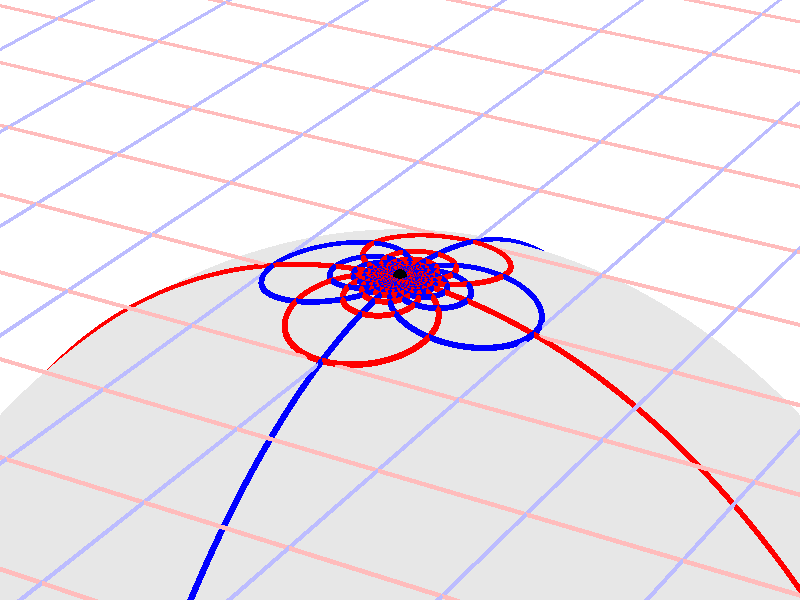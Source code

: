 #version 3.7;
global_settings{assumed_gamma 1.0}
camera{perspective location <16.275953626987476496879026, 9.396926207859083390872001, 6.840402866513374036117057> right <0.133333333333333331482962, -0.230940107675850353485814, -0.000000000000000000000000> up <-0.044429719908903583802662, -0.025651510749425152774217, 0.140953893117886280839102> direction <0.813797681349373802639491, 0.469846310392954158441370, 0.342020143325668712908083> sky <-0.296198132726023855010311, -0.171010071662834328698466, 0.939692620785908427905042> look_at <15.462155945638102139128023, 8.927079897466128954874875, 6.498382723187705600764730>}
light_source{<16.275953626987476496879026, 9.396926207859083390872001, 6.840402866513374036117057> rgb<1.0,1.0,1.0>}
background{rgb<1,1,1>}
union{object{sphere{<0.000000000000000000000000, 0.000000000000000000000000, -4.473532694863393999185064>,4.583938783623941581879535} pigment{rgbft<0.8,0.8,0.8,0.2,0.2>}}object{union{cylinder{<-50.000000000000000000000000, 50.000000000000000000000000, 0.000000000000000000000000>,<-50.000000000000000000000000, -50.000000000000000000000000, 0.000000000000000000000000>,0.010000000000000000208167}cylinder{<-49.000000000000000000000000, 50.000000000000000000000000, 0.000000000000000000000000>,<-49.000000000000000000000000, -50.000000000000000000000000, 0.000000000000000000000000>,0.010000000000000000208167}cylinder{<-48.000000000000000000000000, 50.000000000000000000000000, 0.000000000000000000000000>,<-48.000000000000000000000000, -50.000000000000000000000000, 0.000000000000000000000000>,0.010000000000000000208167}cylinder{<-47.000000000000000000000000, 50.000000000000000000000000, 0.000000000000000000000000>,<-47.000000000000000000000000, -50.000000000000000000000000, 0.000000000000000000000000>,0.010000000000000000208167}cylinder{<-46.000000000000000000000000, 50.000000000000000000000000, 0.000000000000000000000000>,<-46.000000000000000000000000, -50.000000000000000000000000, 0.000000000000000000000000>,0.010000000000000000208167}cylinder{<-45.000000000000000000000000, 50.000000000000000000000000, 0.000000000000000000000000>,<-45.000000000000000000000000, -50.000000000000000000000000, 0.000000000000000000000000>,0.010000000000000000208167}cylinder{<-44.000000000000000000000000, 50.000000000000000000000000, 0.000000000000000000000000>,<-44.000000000000000000000000, -50.000000000000000000000000, 0.000000000000000000000000>,0.010000000000000000208167}cylinder{<-43.000000000000000000000000, 50.000000000000000000000000, 0.000000000000000000000000>,<-43.000000000000000000000000, -50.000000000000000000000000, 0.000000000000000000000000>,0.010000000000000000208167}cylinder{<-42.000000000000000000000000, 50.000000000000000000000000, 0.000000000000000000000000>,<-42.000000000000000000000000, -50.000000000000000000000000, 0.000000000000000000000000>,0.010000000000000000208167}cylinder{<-41.000000000000000000000000, 50.000000000000000000000000, 0.000000000000000000000000>,<-41.000000000000000000000000, -50.000000000000000000000000, 0.000000000000000000000000>,0.010000000000000000208167}cylinder{<-40.000000000000000000000000, 50.000000000000000000000000, 0.000000000000000000000000>,<-40.000000000000000000000000, -50.000000000000000000000000, 0.000000000000000000000000>,0.010000000000000000208167}cylinder{<-39.000000000000000000000000, 50.000000000000000000000000, 0.000000000000000000000000>,<-39.000000000000000000000000, -50.000000000000000000000000, 0.000000000000000000000000>,0.010000000000000000208167}cylinder{<-38.000000000000000000000000, 50.000000000000000000000000, 0.000000000000000000000000>,<-38.000000000000000000000000, -50.000000000000000000000000, 0.000000000000000000000000>,0.010000000000000000208167}cylinder{<-37.000000000000000000000000, 50.000000000000000000000000, 0.000000000000000000000000>,<-37.000000000000000000000000, -50.000000000000000000000000, 0.000000000000000000000000>,0.010000000000000000208167}cylinder{<-36.000000000000000000000000, 50.000000000000000000000000, 0.000000000000000000000000>,<-36.000000000000000000000000, -50.000000000000000000000000, 0.000000000000000000000000>,0.010000000000000000208167}cylinder{<-35.000000000000000000000000, 50.000000000000000000000000, 0.000000000000000000000000>,<-35.000000000000000000000000, -50.000000000000000000000000, 0.000000000000000000000000>,0.010000000000000000208167}cylinder{<-34.000000000000000000000000, 50.000000000000000000000000, 0.000000000000000000000000>,<-34.000000000000000000000000, -50.000000000000000000000000, 0.000000000000000000000000>,0.010000000000000000208167}cylinder{<-33.000000000000000000000000, 50.000000000000000000000000, 0.000000000000000000000000>,<-33.000000000000000000000000, -50.000000000000000000000000, 0.000000000000000000000000>,0.010000000000000000208167}cylinder{<-32.000000000000000000000000, 50.000000000000000000000000, 0.000000000000000000000000>,<-32.000000000000000000000000, -50.000000000000000000000000, 0.000000000000000000000000>,0.010000000000000000208167}cylinder{<-31.000000000000000000000000, 50.000000000000000000000000, 0.000000000000000000000000>,<-31.000000000000000000000000, -50.000000000000000000000000, 0.000000000000000000000000>,0.010000000000000000208167}cylinder{<-30.000000000000000000000000, 50.000000000000000000000000, 0.000000000000000000000000>,<-30.000000000000000000000000, -50.000000000000000000000000, 0.000000000000000000000000>,0.010000000000000000208167}cylinder{<-29.000000000000000000000000, 50.000000000000000000000000, 0.000000000000000000000000>,<-29.000000000000000000000000, -50.000000000000000000000000, 0.000000000000000000000000>,0.010000000000000000208167}cylinder{<-28.000000000000000000000000, 50.000000000000000000000000, 0.000000000000000000000000>,<-28.000000000000000000000000, -50.000000000000000000000000, 0.000000000000000000000000>,0.010000000000000000208167}cylinder{<-27.000000000000000000000000, 50.000000000000000000000000, 0.000000000000000000000000>,<-27.000000000000000000000000, -50.000000000000000000000000, 0.000000000000000000000000>,0.010000000000000000208167}cylinder{<-26.000000000000000000000000, 50.000000000000000000000000, 0.000000000000000000000000>,<-26.000000000000000000000000, -50.000000000000000000000000, 0.000000000000000000000000>,0.010000000000000000208167}cylinder{<-25.000000000000000000000000, 50.000000000000000000000000, 0.000000000000000000000000>,<-25.000000000000000000000000, -50.000000000000000000000000, 0.000000000000000000000000>,0.010000000000000000208167}cylinder{<-24.000000000000000000000000, 50.000000000000000000000000, 0.000000000000000000000000>,<-24.000000000000000000000000, -50.000000000000000000000000, 0.000000000000000000000000>,0.010000000000000000208167}cylinder{<-23.000000000000000000000000, 50.000000000000000000000000, 0.000000000000000000000000>,<-23.000000000000000000000000, -50.000000000000000000000000, 0.000000000000000000000000>,0.010000000000000000208167}cylinder{<-22.000000000000000000000000, 50.000000000000000000000000, 0.000000000000000000000000>,<-22.000000000000000000000000, -50.000000000000000000000000, 0.000000000000000000000000>,0.010000000000000000208167}cylinder{<-21.000000000000000000000000, 50.000000000000000000000000, 0.000000000000000000000000>,<-21.000000000000000000000000, -50.000000000000000000000000, 0.000000000000000000000000>,0.010000000000000000208167}cylinder{<-20.000000000000000000000000, 50.000000000000000000000000, 0.000000000000000000000000>,<-20.000000000000000000000000, -50.000000000000000000000000, 0.000000000000000000000000>,0.010000000000000000208167}cylinder{<-19.000000000000000000000000, 50.000000000000000000000000, 0.000000000000000000000000>,<-19.000000000000000000000000, -50.000000000000000000000000, 0.000000000000000000000000>,0.010000000000000000208167}cylinder{<-18.000000000000000000000000, 50.000000000000000000000000, 0.000000000000000000000000>,<-18.000000000000000000000000, -50.000000000000000000000000, 0.000000000000000000000000>,0.010000000000000000208167}cylinder{<-17.000000000000000000000000, 50.000000000000000000000000, 0.000000000000000000000000>,<-17.000000000000000000000000, -50.000000000000000000000000, 0.000000000000000000000000>,0.010000000000000000208167}cylinder{<-16.000000000000000000000000, 50.000000000000000000000000, 0.000000000000000000000000>,<-16.000000000000000000000000, -50.000000000000000000000000, 0.000000000000000000000000>,0.010000000000000000208167}cylinder{<-15.000000000000000000000000, 50.000000000000000000000000, 0.000000000000000000000000>,<-15.000000000000000000000000, -50.000000000000000000000000, 0.000000000000000000000000>,0.010000000000000000208167}cylinder{<-14.000000000000000000000000, 50.000000000000000000000000, 0.000000000000000000000000>,<-14.000000000000000000000000, -50.000000000000000000000000, 0.000000000000000000000000>,0.010000000000000000208167}cylinder{<-13.000000000000000000000000, 50.000000000000000000000000, 0.000000000000000000000000>,<-13.000000000000000000000000, -50.000000000000000000000000, 0.000000000000000000000000>,0.010000000000000000208167}cylinder{<-12.000000000000000000000000, 50.000000000000000000000000, 0.000000000000000000000000>,<-12.000000000000000000000000, -50.000000000000000000000000, 0.000000000000000000000000>,0.010000000000000000208167}cylinder{<-11.000000000000000000000000, 50.000000000000000000000000, 0.000000000000000000000000>,<-11.000000000000000000000000, -50.000000000000000000000000, 0.000000000000000000000000>,0.010000000000000000208167}cylinder{<-10.000000000000000000000000, 50.000000000000000000000000, 0.000000000000000000000000>,<-10.000000000000000000000000, -50.000000000000000000000000, 0.000000000000000000000000>,0.010000000000000000208167}cylinder{<-9.000000000000000000000000, 50.000000000000000000000000, 0.000000000000000000000000>,<-9.000000000000000000000000, -50.000000000000000000000000, 0.000000000000000000000000>,0.010000000000000000208167}cylinder{<-8.000000000000000000000000, 50.000000000000000000000000, 0.000000000000000000000000>,<-8.000000000000000000000000, -50.000000000000000000000000, 0.000000000000000000000000>,0.010000000000000000208167}cylinder{<-7.000000000000000000000000, 50.000000000000000000000000, 0.000000000000000000000000>,<-7.000000000000000000000000, -50.000000000000000000000000, 0.000000000000000000000000>,0.010000000000000000208167}cylinder{<-6.000000000000000000000000, 50.000000000000000000000000, 0.000000000000000000000000>,<-6.000000000000000000000000, -50.000000000000000000000000, 0.000000000000000000000000>,0.010000000000000000208167}cylinder{<-5.000000000000000000000000, 50.000000000000000000000000, 0.000000000000000000000000>,<-5.000000000000000000000000, -50.000000000000000000000000, 0.000000000000000000000000>,0.010000000000000000208167}cylinder{<-4.000000000000000000000000, 50.000000000000000000000000, 0.000000000000000000000000>,<-4.000000000000000000000000, -50.000000000000000000000000, 0.000000000000000000000000>,0.010000000000000000208167}cylinder{<-3.000000000000000000000000, 50.000000000000000000000000, 0.000000000000000000000000>,<-3.000000000000000000000000, -50.000000000000000000000000, 0.000000000000000000000000>,0.010000000000000000208167}cylinder{<-2.000000000000000000000000, 50.000000000000000000000000, 0.000000000000000000000000>,<-2.000000000000000000000000, -50.000000000000000000000000, 0.000000000000000000000000>,0.010000000000000000208167}cylinder{<-1.000000000000000000000000, 50.000000000000000000000000, 0.000000000000000000000000>,<-1.000000000000000000000000, -50.000000000000000000000000, 0.000000000000000000000000>,0.010000000000000000208167}cylinder{<0.000000000000000000000000, 50.000000000000000000000000, 0.000000000000000000000000>,<0.000000000000000000000000, -50.000000000000000000000000, 0.000000000000000000000000>,0.010000000000000000208167}cylinder{<1.000000000000000000000000, 50.000000000000000000000000, 0.000000000000000000000000>,<1.000000000000000000000000, -50.000000000000000000000000, 0.000000000000000000000000>,0.010000000000000000208167}cylinder{<2.000000000000000000000000, 50.000000000000000000000000, 0.000000000000000000000000>,<2.000000000000000000000000, -50.000000000000000000000000, 0.000000000000000000000000>,0.010000000000000000208167}cylinder{<3.000000000000000000000000, 50.000000000000000000000000, 0.000000000000000000000000>,<3.000000000000000000000000, -50.000000000000000000000000, 0.000000000000000000000000>,0.010000000000000000208167}cylinder{<4.000000000000000000000000, 50.000000000000000000000000, 0.000000000000000000000000>,<4.000000000000000000000000, -50.000000000000000000000000, 0.000000000000000000000000>,0.010000000000000000208167}cylinder{<5.000000000000000000000000, 50.000000000000000000000000, 0.000000000000000000000000>,<5.000000000000000000000000, -50.000000000000000000000000, 0.000000000000000000000000>,0.010000000000000000208167}cylinder{<6.000000000000000000000000, 50.000000000000000000000000, 0.000000000000000000000000>,<6.000000000000000000000000, -50.000000000000000000000000, 0.000000000000000000000000>,0.010000000000000000208167}cylinder{<7.000000000000000000000000, 50.000000000000000000000000, 0.000000000000000000000000>,<7.000000000000000000000000, -50.000000000000000000000000, 0.000000000000000000000000>,0.010000000000000000208167}cylinder{<8.000000000000000000000000, 50.000000000000000000000000, 0.000000000000000000000000>,<8.000000000000000000000000, -50.000000000000000000000000, 0.000000000000000000000000>,0.010000000000000000208167}cylinder{<9.000000000000000000000000, 50.000000000000000000000000, 0.000000000000000000000000>,<9.000000000000000000000000, -50.000000000000000000000000, 0.000000000000000000000000>,0.010000000000000000208167}cylinder{<10.000000000000000000000000, 50.000000000000000000000000, 0.000000000000000000000000>,<10.000000000000000000000000, -50.000000000000000000000000, 0.000000000000000000000000>,0.010000000000000000208167}cylinder{<11.000000000000000000000000, 50.000000000000000000000000, 0.000000000000000000000000>,<11.000000000000000000000000, -50.000000000000000000000000, 0.000000000000000000000000>,0.010000000000000000208167}cylinder{<12.000000000000000000000000, 50.000000000000000000000000, 0.000000000000000000000000>,<12.000000000000000000000000, -50.000000000000000000000000, 0.000000000000000000000000>,0.010000000000000000208167}cylinder{<13.000000000000000000000000, 50.000000000000000000000000, 0.000000000000000000000000>,<13.000000000000000000000000, -50.000000000000000000000000, 0.000000000000000000000000>,0.010000000000000000208167}cylinder{<14.000000000000000000000000, 50.000000000000000000000000, 0.000000000000000000000000>,<14.000000000000000000000000, -50.000000000000000000000000, 0.000000000000000000000000>,0.010000000000000000208167}cylinder{<15.000000000000000000000000, 50.000000000000000000000000, 0.000000000000000000000000>,<15.000000000000000000000000, -50.000000000000000000000000, 0.000000000000000000000000>,0.010000000000000000208167}cylinder{<16.000000000000000000000000, 50.000000000000000000000000, 0.000000000000000000000000>,<16.000000000000000000000000, -50.000000000000000000000000, 0.000000000000000000000000>,0.010000000000000000208167}cylinder{<17.000000000000000000000000, 50.000000000000000000000000, 0.000000000000000000000000>,<17.000000000000000000000000, -50.000000000000000000000000, 0.000000000000000000000000>,0.010000000000000000208167}cylinder{<18.000000000000000000000000, 50.000000000000000000000000, 0.000000000000000000000000>,<18.000000000000000000000000, -50.000000000000000000000000, 0.000000000000000000000000>,0.010000000000000000208167}cylinder{<19.000000000000000000000000, 50.000000000000000000000000, 0.000000000000000000000000>,<19.000000000000000000000000, -50.000000000000000000000000, 0.000000000000000000000000>,0.010000000000000000208167}cylinder{<20.000000000000000000000000, 50.000000000000000000000000, 0.000000000000000000000000>,<20.000000000000000000000000, -50.000000000000000000000000, 0.000000000000000000000000>,0.010000000000000000208167}cylinder{<21.000000000000000000000000, 50.000000000000000000000000, 0.000000000000000000000000>,<21.000000000000000000000000, -50.000000000000000000000000, 0.000000000000000000000000>,0.010000000000000000208167}cylinder{<22.000000000000000000000000, 50.000000000000000000000000, 0.000000000000000000000000>,<22.000000000000000000000000, -50.000000000000000000000000, 0.000000000000000000000000>,0.010000000000000000208167}cylinder{<23.000000000000000000000000, 50.000000000000000000000000, 0.000000000000000000000000>,<23.000000000000000000000000, -50.000000000000000000000000, 0.000000000000000000000000>,0.010000000000000000208167}cylinder{<24.000000000000000000000000, 50.000000000000000000000000, 0.000000000000000000000000>,<24.000000000000000000000000, -50.000000000000000000000000, 0.000000000000000000000000>,0.010000000000000000208167}cylinder{<25.000000000000000000000000, 50.000000000000000000000000, 0.000000000000000000000000>,<25.000000000000000000000000, -50.000000000000000000000000, 0.000000000000000000000000>,0.010000000000000000208167}cylinder{<26.000000000000000000000000, 50.000000000000000000000000, 0.000000000000000000000000>,<26.000000000000000000000000, -50.000000000000000000000000, 0.000000000000000000000000>,0.010000000000000000208167}cylinder{<27.000000000000000000000000, 50.000000000000000000000000, 0.000000000000000000000000>,<27.000000000000000000000000, -50.000000000000000000000000, 0.000000000000000000000000>,0.010000000000000000208167}cylinder{<28.000000000000000000000000, 50.000000000000000000000000, 0.000000000000000000000000>,<28.000000000000000000000000, -50.000000000000000000000000, 0.000000000000000000000000>,0.010000000000000000208167}cylinder{<29.000000000000000000000000, 50.000000000000000000000000, 0.000000000000000000000000>,<29.000000000000000000000000, -50.000000000000000000000000, 0.000000000000000000000000>,0.010000000000000000208167}cylinder{<30.000000000000000000000000, 50.000000000000000000000000, 0.000000000000000000000000>,<30.000000000000000000000000, -50.000000000000000000000000, 0.000000000000000000000000>,0.010000000000000000208167}cylinder{<31.000000000000000000000000, 50.000000000000000000000000, 0.000000000000000000000000>,<31.000000000000000000000000, -50.000000000000000000000000, 0.000000000000000000000000>,0.010000000000000000208167}cylinder{<32.000000000000000000000000, 50.000000000000000000000000, 0.000000000000000000000000>,<32.000000000000000000000000, -50.000000000000000000000000, 0.000000000000000000000000>,0.010000000000000000208167}cylinder{<33.000000000000000000000000, 50.000000000000000000000000, 0.000000000000000000000000>,<33.000000000000000000000000, -50.000000000000000000000000, 0.000000000000000000000000>,0.010000000000000000208167}cylinder{<34.000000000000000000000000, 50.000000000000000000000000, 0.000000000000000000000000>,<34.000000000000000000000000, -50.000000000000000000000000, 0.000000000000000000000000>,0.010000000000000000208167}cylinder{<35.000000000000000000000000, 50.000000000000000000000000, 0.000000000000000000000000>,<35.000000000000000000000000, -50.000000000000000000000000, 0.000000000000000000000000>,0.010000000000000000208167}cylinder{<36.000000000000000000000000, 50.000000000000000000000000, 0.000000000000000000000000>,<36.000000000000000000000000, -50.000000000000000000000000, 0.000000000000000000000000>,0.010000000000000000208167}cylinder{<37.000000000000000000000000, 50.000000000000000000000000, 0.000000000000000000000000>,<37.000000000000000000000000, -50.000000000000000000000000, 0.000000000000000000000000>,0.010000000000000000208167}cylinder{<38.000000000000000000000000, 50.000000000000000000000000, 0.000000000000000000000000>,<38.000000000000000000000000, -50.000000000000000000000000, 0.000000000000000000000000>,0.010000000000000000208167}cylinder{<39.000000000000000000000000, 50.000000000000000000000000, 0.000000000000000000000000>,<39.000000000000000000000000, -50.000000000000000000000000, 0.000000000000000000000000>,0.010000000000000000208167}cylinder{<40.000000000000000000000000, 50.000000000000000000000000, 0.000000000000000000000000>,<40.000000000000000000000000, -50.000000000000000000000000, 0.000000000000000000000000>,0.010000000000000000208167}cylinder{<41.000000000000000000000000, 50.000000000000000000000000, 0.000000000000000000000000>,<41.000000000000000000000000, -50.000000000000000000000000, 0.000000000000000000000000>,0.010000000000000000208167}cylinder{<42.000000000000000000000000, 50.000000000000000000000000, 0.000000000000000000000000>,<42.000000000000000000000000, -50.000000000000000000000000, 0.000000000000000000000000>,0.010000000000000000208167}cylinder{<43.000000000000000000000000, 50.000000000000000000000000, 0.000000000000000000000000>,<43.000000000000000000000000, -50.000000000000000000000000, 0.000000000000000000000000>,0.010000000000000000208167}cylinder{<44.000000000000000000000000, 50.000000000000000000000000, 0.000000000000000000000000>,<44.000000000000000000000000, -50.000000000000000000000000, 0.000000000000000000000000>,0.010000000000000000208167}cylinder{<45.000000000000000000000000, 50.000000000000000000000000, 0.000000000000000000000000>,<45.000000000000000000000000, -50.000000000000000000000000, 0.000000000000000000000000>,0.010000000000000000208167}cylinder{<46.000000000000000000000000, 50.000000000000000000000000, 0.000000000000000000000000>,<46.000000000000000000000000, -50.000000000000000000000000, 0.000000000000000000000000>,0.010000000000000000208167}cylinder{<47.000000000000000000000000, 50.000000000000000000000000, 0.000000000000000000000000>,<47.000000000000000000000000, -50.000000000000000000000000, 0.000000000000000000000000>,0.010000000000000000208167}cylinder{<48.000000000000000000000000, 50.000000000000000000000000, 0.000000000000000000000000>,<48.000000000000000000000000, -50.000000000000000000000000, 0.000000000000000000000000>,0.010000000000000000208167}cylinder{<49.000000000000000000000000, 50.000000000000000000000000, 0.000000000000000000000000>,<49.000000000000000000000000, -50.000000000000000000000000, 0.000000000000000000000000>,0.010000000000000000208167}cylinder{<50.000000000000000000000000, 50.000000000000000000000000, 0.000000000000000000000000>,<50.000000000000000000000000, -50.000000000000000000000000, 0.000000000000000000000000>,0.010000000000000000208167}} pigment{rgb<1.0,0.5,0.5>}}object{union{cylinder{<50.000000000000000000000000, -50.000000000000000000000000, 0.000000000000000000000000>,<-50.000000000000000000000000, -50.000000000000000000000000, 0.000000000000000000000000>,0.010000000000000000208167}cylinder{<50.000000000000000000000000, -49.000000000000000000000000, 0.000000000000000000000000>,<-50.000000000000000000000000, -49.000000000000000000000000, 0.000000000000000000000000>,0.010000000000000000208167}cylinder{<50.000000000000000000000000, -48.000000000000000000000000, 0.000000000000000000000000>,<-50.000000000000000000000000, -48.000000000000000000000000, 0.000000000000000000000000>,0.010000000000000000208167}cylinder{<50.000000000000000000000000, -47.000000000000000000000000, 0.000000000000000000000000>,<-50.000000000000000000000000, -47.000000000000000000000000, 0.000000000000000000000000>,0.010000000000000000208167}cylinder{<50.000000000000000000000000, -46.000000000000000000000000, 0.000000000000000000000000>,<-50.000000000000000000000000, -46.000000000000000000000000, 0.000000000000000000000000>,0.010000000000000000208167}cylinder{<50.000000000000000000000000, -45.000000000000000000000000, 0.000000000000000000000000>,<-50.000000000000000000000000, -45.000000000000000000000000, 0.000000000000000000000000>,0.010000000000000000208167}cylinder{<50.000000000000000000000000, -44.000000000000000000000000, 0.000000000000000000000000>,<-50.000000000000000000000000, -44.000000000000000000000000, 0.000000000000000000000000>,0.010000000000000000208167}cylinder{<50.000000000000000000000000, -43.000000000000000000000000, 0.000000000000000000000000>,<-50.000000000000000000000000, -43.000000000000000000000000, 0.000000000000000000000000>,0.010000000000000000208167}cylinder{<50.000000000000000000000000, -42.000000000000000000000000, 0.000000000000000000000000>,<-50.000000000000000000000000, -42.000000000000000000000000, 0.000000000000000000000000>,0.010000000000000000208167}cylinder{<50.000000000000000000000000, -41.000000000000000000000000, 0.000000000000000000000000>,<-50.000000000000000000000000, -41.000000000000000000000000, 0.000000000000000000000000>,0.010000000000000000208167}cylinder{<50.000000000000000000000000, -40.000000000000000000000000, 0.000000000000000000000000>,<-50.000000000000000000000000, -40.000000000000000000000000, 0.000000000000000000000000>,0.010000000000000000208167}cylinder{<50.000000000000000000000000, -39.000000000000000000000000, 0.000000000000000000000000>,<-50.000000000000000000000000, -39.000000000000000000000000, 0.000000000000000000000000>,0.010000000000000000208167}cylinder{<50.000000000000000000000000, -38.000000000000000000000000, 0.000000000000000000000000>,<-50.000000000000000000000000, -38.000000000000000000000000, 0.000000000000000000000000>,0.010000000000000000208167}cylinder{<50.000000000000000000000000, -37.000000000000000000000000, 0.000000000000000000000000>,<-50.000000000000000000000000, -37.000000000000000000000000, 0.000000000000000000000000>,0.010000000000000000208167}cylinder{<50.000000000000000000000000, -36.000000000000000000000000, 0.000000000000000000000000>,<-50.000000000000000000000000, -36.000000000000000000000000, 0.000000000000000000000000>,0.010000000000000000208167}cylinder{<50.000000000000000000000000, -35.000000000000000000000000, 0.000000000000000000000000>,<-50.000000000000000000000000, -35.000000000000000000000000, 0.000000000000000000000000>,0.010000000000000000208167}cylinder{<50.000000000000000000000000, -34.000000000000000000000000, 0.000000000000000000000000>,<-50.000000000000000000000000, -34.000000000000000000000000, 0.000000000000000000000000>,0.010000000000000000208167}cylinder{<50.000000000000000000000000, -33.000000000000000000000000, 0.000000000000000000000000>,<-50.000000000000000000000000, -33.000000000000000000000000, 0.000000000000000000000000>,0.010000000000000000208167}cylinder{<50.000000000000000000000000, -32.000000000000000000000000, 0.000000000000000000000000>,<-50.000000000000000000000000, -32.000000000000000000000000, 0.000000000000000000000000>,0.010000000000000000208167}cylinder{<50.000000000000000000000000, -31.000000000000000000000000, 0.000000000000000000000000>,<-50.000000000000000000000000, -31.000000000000000000000000, 0.000000000000000000000000>,0.010000000000000000208167}cylinder{<50.000000000000000000000000, -30.000000000000000000000000, 0.000000000000000000000000>,<-50.000000000000000000000000, -30.000000000000000000000000, 0.000000000000000000000000>,0.010000000000000000208167}cylinder{<50.000000000000000000000000, -29.000000000000000000000000, 0.000000000000000000000000>,<-50.000000000000000000000000, -29.000000000000000000000000, 0.000000000000000000000000>,0.010000000000000000208167}cylinder{<50.000000000000000000000000, -28.000000000000000000000000, 0.000000000000000000000000>,<-50.000000000000000000000000, -28.000000000000000000000000, 0.000000000000000000000000>,0.010000000000000000208167}cylinder{<50.000000000000000000000000, -27.000000000000000000000000, 0.000000000000000000000000>,<-50.000000000000000000000000, -27.000000000000000000000000, 0.000000000000000000000000>,0.010000000000000000208167}cylinder{<50.000000000000000000000000, -26.000000000000000000000000, 0.000000000000000000000000>,<-50.000000000000000000000000, -26.000000000000000000000000, 0.000000000000000000000000>,0.010000000000000000208167}cylinder{<50.000000000000000000000000, -25.000000000000000000000000, 0.000000000000000000000000>,<-50.000000000000000000000000, -25.000000000000000000000000, 0.000000000000000000000000>,0.010000000000000000208167}cylinder{<50.000000000000000000000000, -24.000000000000000000000000, 0.000000000000000000000000>,<-50.000000000000000000000000, -24.000000000000000000000000, 0.000000000000000000000000>,0.010000000000000000208167}cylinder{<50.000000000000000000000000, -23.000000000000000000000000, 0.000000000000000000000000>,<-50.000000000000000000000000, -23.000000000000000000000000, 0.000000000000000000000000>,0.010000000000000000208167}cylinder{<50.000000000000000000000000, -22.000000000000000000000000, 0.000000000000000000000000>,<-50.000000000000000000000000, -22.000000000000000000000000, 0.000000000000000000000000>,0.010000000000000000208167}cylinder{<50.000000000000000000000000, -21.000000000000000000000000, 0.000000000000000000000000>,<-50.000000000000000000000000, -21.000000000000000000000000, 0.000000000000000000000000>,0.010000000000000000208167}cylinder{<50.000000000000000000000000, -20.000000000000000000000000, 0.000000000000000000000000>,<-50.000000000000000000000000, -20.000000000000000000000000, 0.000000000000000000000000>,0.010000000000000000208167}cylinder{<50.000000000000000000000000, -19.000000000000000000000000, 0.000000000000000000000000>,<-50.000000000000000000000000, -19.000000000000000000000000, 0.000000000000000000000000>,0.010000000000000000208167}cylinder{<50.000000000000000000000000, -18.000000000000000000000000, 0.000000000000000000000000>,<-50.000000000000000000000000, -18.000000000000000000000000, 0.000000000000000000000000>,0.010000000000000000208167}cylinder{<50.000000000000000000000000, -17.000000000000000000000000, 0.000000000000000000000000>,<-50.000000000000000000000000, -17.000000000000000000000000, 0.000000000000000000000000>,0.010000000000000000208167}cylinder{<50.000000000000000000000000, -16.000000000000000000000000, 0.000000000000000000000000>,<-50.000000000000000000000000, -16.000000000000000000000000, 0.000000000000000000000000>,0.010000000000000000208167}cylinder{<50.000000000000000000000000, -15.000000000000000000000000, 0.000000000000000000000000>,<-50.000000000000000000000000, -15.000000000000000000000000, 0.000000000000000000000000>,0.010000000000000000208167}cylinder{<50.000000000000000000000000, -14.000000000000000000000000, 0.000000000000000000000000>,<-50.000000000000000000000000, -14.000000000000000000000000, 0.000000000000000000000000>,0.010000000000000000208167}cylinder{<50.000000000000000000000000, -13.000000000000000000000000, 0.000000000000000000000000>,<-50.000000000000000000000000, -13.000000000000000000000000, 0.000000000000000000000000>,0.010000000000000000208167}cylinder{<50.000000000000000000000000, -12.000000000000000000000000, 0.000000000000000000000000>,<-50.000000000000000000000000, -12.000000000000000000000000, 0.000000000000000000000000>,0.010000000000000000208167}cylinder{<50.000000000000000000000000, -11.000000000000000000000000, 0.000000000000000000000000>,<-50.000000000000000000000000, -11.000000000000000000000000, 0.000000000000000000000000>,0.010000000000000000208167}cylinder{<50.000000000000000000000000, -10.000000000000000000000000, 0.000000000000000000000000>,<-50.000000000000000000000000, -10.000000000000000000000000, 0.000000000000000000000000>,0.010000000000000000208167}cylinder{<50.000000000000000000000000, -9.000000000000000000000000, 0.000000000000000000000000>,<-50.000000000000000000000000, -9.000000000000000000000000, 0.000000000000000000000000>,0.010000000000000000208167}cylinder{<50.000000000000000000000000, -8.000000000000000000000000, 0.000000000000000000000000>,<-50.000000000000000000000000, -8.000000000000000000000000, 0.000000000000000000000000>,0.010000000000000000208167}cylinder{<50.000000000000000000000000, -7.000000000000000000000000, 0.000000000000000000000000>,<-50.000000000000000000000000, -7.000000000000000000000000, 0.000000000000000000000000>,0.010000000000000000208167}cylinder{<50.000000000000000000000000, -6.000000000000000000000000, 0.000000000000000000000000>,<-50.000000000000000000000000, -6.000000000000000000000000, 0.000000000000000000000000>,0.010000000000000000208167}cylinder{<50.000000000000000000000000, -5.000000000000000000000000, 0.000000000000000000000000>,<-50.000000000000000000000000, -5.000000000000000000000000, 0.000000000000000000000000>,0.010000000000000000208167}cylinder{<50.000000000000000000000000, -4.000000000000000000000000, 0.000000000000000000000000>,<-50.000000000000000000000000, -4.000000000000000000000000, 0.000000000000000000000000>,0.010000000000000000208167}cylinder{<50.000000000000000000000000, -3.000000000000000000000000, 0.000000000000000000000000>,<-50.000000000000000000000000, -3.000000000000000000000000, 0.000000000000000000000000>,0.010000000000000000208167}cylinder{<50.000000000000000000000000, -2.000000000000000000000000, 0.000000000000000000000000>,<-50.000000000000000000000000, -2.000000000000000000000000, 0.000000000000000000000000>,0.010000000000000000208167}cylinder{<50.000000000000000000000000, -1.000000000000000000000000, 0.000000000000000000000000>,<-50.000000000000000000000000, -1.000000000000000000000000, 0.000000000000000000000000>,0.010000000000000000208167}cylinder{<50.000000000000000000000000, 0.000000000000000000000000, 0.000000000000000000000000>,<-50.000000000000000000000000, 0.000000000000000000000000, 0.000000000000000000000000>,0.010000000000000000208167}cylinder{<50.000000000000000000000000, 1.000000000000000000000000, 0.000000000000000000000000>,<-50.000000000000000000000000, 1.000000000000000000000000, 0.000000000000000000000000>,0.010000000000000000208167}cylinder{<50.000000000000000000000000, 2.000000000000000000000000, 0.000000000000000000000000>,<-50.000000000000000000000000, 2.000000000000000000000000, 0.000000000000000000000000>,0.010000000000000000208167}cylinder{<50.000000000000000000000000, 3.000000000000000000000000, 0.000000000000000000000000>,<-50.000000000000000000000000, 3.000000000000000000000000, 0.000000000000000000000000>,0.010000000000000000208167}cylinder{<50.000000000000000000000000, 4.000000000000000000000000, 0.000000000000000000000000>,<-50.000000000000000000000000, 4.000000000000000000000000, 0.000000000000000000000000>,0.010000000000000000208167}cylinder{<50.000000000000000000000000, 5.000000000000000000000000, 0.000000000000000000000000>,<-50.000000000000000000000000, 5.000000000000000000000000, 0.000000000000000000000000>,0.010000000000000000208167}cylinder{<50.000000000000000000000000, 6.000000000000000000000000, 0.000000000000000000000000>,<-50.000000000000000000000000, 6.000000000000000000000000, 0.000000000000000000000000>,0.010000000000000000208167}cylinder{<50.000000000000000000000000, 7.000000000000000000000000, 0.000000000000000000000000>,<-50.000000000000000000000000, 7.000000000000000000000000, 0.000000000000000000000000>,0.010000000000000000208167}cylinder{<50.000000000000000000000000, 8.000000000000000000000000, 0.000000000000000000000000>,<-50.000000000000000000000000, 8.000000000000000000000000, 0.000000000000000000000000>,0.010000000000000000208167}cylinder{<50.000000000000000000000000, 9.000000000000000000000000, 0.000000000000000000000000>,<-50.000000000000000000000000, 9.000000000000000000000000, 0.000000000000000000000000>,0.010000000000000000208167}cylinder{<50.000000000000000000000000, 10.000000000000000000000000, 0.000000000000000000000000>,<-50.000000000000000000000000, 10.000000000000000000000000, 0.000000000000000000000000>,0.010000000000000000208167}cylinder{<50.000000000000000000000000, 11.000000000000000000000000, 0.000000000000000000000000>,<-50.000000000000000000000000, 11.000000000000000000000000, 0.000000000000000000000000>,0.010000000000000000208167}cylinder{<50.000000000000000000000000, 12.000000000000000000000000, 0.000000000000000000000000>,<-50.000000000000000000000000, 12.000000000000000000000000, 0.000000000000000000000000>,0.010000000000000000208167}cylinder{<50.000000000000000000000000, 13.000000000000000000000000, 0.000000000000000000000000>,<-50.000000000000000000000000, 13.000000000000000000000000, 0.000000000000000000000000>,0.010000000000000000208167}cylinder{<50.000000000000000000000000, 14.000000000000000000000000, 0.000000000000000000000000>,<-50.000000000000000000000000, 14.000000000000000000000000, 0.000000000000000000000000>,0.010000000000000000208167}cylinder{<50.000000000000000000000000, 15.000000000000000000000000, 0.000000000000000000000000>,<-50.000000000000000000000000, 15.000000000000000000000000, 0.000000000000000000000000>,0.010000000000000000208167}cylinder{<50.000000000000000000000000, 16.000000000000000000000000, 0.000000000000000000000000>,<-50.000000000000000000000000, 16.000000000000000000000000, 0.000000000000000000000000>,0.010000000000000000208167}cylinder{<50.000000000000000000000000, 17.000000000000000000000000, 0.000000000000000000000000>,<-50.000000000000000000000000, 17.000000000000000000000000, 0.000000000000000000000000>,0.010000000000000000208167}cylinder{<50.000000000000000000000000, 18.000000000000000000000000, 0.000000000000000000000000>,<-50.000000000000000000000000, 18.000000000000000000000000, 0.000000000000000000000000>,0.010000000000000000208167}cylinder{<50.000000000000000000000000, 19.000000000000000000000000, 0.000000000000000000000000>,<-50.000000000000000000000000, 19.000000000000000000000000, 0.000000000000000000000000>,0.010000000000000000208167}cylinder{<50.000000000000000000000000, 20.000000000000000000000000, 0.000000000000000000000000>,<-50.000000000000000000000000, 20.000000000000000000000000, 0.000000000000000000000000>,0.010000000000000000208167}cylinder{<50.000000000000000000000000, 21.000000000000000000000000, 0.000000000000000000000000>,<-50.000000000000000000000000, 21.000000000000000000000000, 0.000000000000000000000000>,0.010000000000000000208167}cylinder{<50.000000000000000000000000, 22.000000000000000000000000, 0.000000000000000000000000>,<-50.000000000000000000000000, 22.000000000000000000000000, 0.000000000000000000000000>,0.010000000000000000208167}cylinder{<50.000000000000000000000000, 23.000000000000000000000000, 0.000000000000000000000000>,<-50.000000000000000000000000, 23.000000000000000000000000, 0.000000000000000000000000>,0.010000000000000000208167}cylinder{<50.000000000000000000000000, 24.000000000000000000000000, 0.000000000000000000000000>,<-50.000000000000000000000000, 24.000000000000000000000000, 0.000000000000000000000000>,0.010000000000000000208167}cylinder{<50.000000000000000000000000, 25.000000000000000000000000, 0.000000000000000000000000>,<-50.000000000000000000000000, 25.000000000000000000000000, 0.000000000000000000000000>,0.010000000000000000208167}cylinder{<50.000000000000000000000000, 26.000000000000000000000000, 0.000000000000000000000000>,<-50.000000000000000000000000, 26.000000000000000000000000, 0.000000000000000000000000>,0.010000000000000000208167}cylinder{<50.000000000000000000000000, 27.000000000000000000000000, 0.000000000000000000000000>,<-50.000000000000000000000000, 27.000000000000000000000000, 0.000000000000000000000000>,0.010000000000000000208167}cylinder{<50.000000000000000000000000, 28.000000000000000000000000, 0.000000000000000000000000>,<-50.000000000000000000000000, 28.000000000000000000000000, 0.000000000000000000000000>,0.010000000000000000208167}cylinder{<50.000000000000000000000000, 29.000000000000000000000000, 0.000000000000000000000000>,<-50.000000000000000000000000, 29.000000000000000000000000, 0.000000000000000000000000>,0.010000000000000000208167}cylinder{<50.000000000000000000000000, 30.000000000000000000000000, 0.000000000000000000000000>,<-50.000000000000000000000000, 30.000000000000000000000000, 0.000000000000000000000000>,0.010000000000000000208167}cylinder{<50.000000000000000000000000, 31.000000000000000000000000, 0.000000000000000000000000>,<-50.000000000000000000000000, 31.000000000000000000000000, 0.000000000000000000000000>,0.010000000000000000208167}cylinder{<50.000000000000000000000000, 32.000000000000000000000000, 0.000000000000000000000000>,<-50.000000000000000000000000, 32.000000000000000000000000, 0.000000000000000000000000>,0.010000000000000000208167}cylinder{<50.000000000000000000000000, 33.000000000000000000000000, 0.000000000000000000000000>,<-50.000000000000000000000000, 33.000000000000000000000000, 0.000000000000000000000000>,0.010000000000000000208167}cylinder{<50.000000000000000000000000, 34.000000000000000000000000, 0.000000000000000000000000>,<-50.000000000000000000000000, 34.000000000000000000000000, 0.000000000000000000000000>,0.010000000000000000208167}cylinder{<50.000000000000000000000000, 35.000000000000000000000000, 0.000000000000000000000000>,<-50.000000000000000000000000, 35.000000000000000000000000, 0.000000000000000000000000>,0.010000000000000000208167}cylinder{<50.000000000000000000000000, 36.000000000000000000000000, 0.000000000000000000000000>,<-50.000000000000000000000000, 36.000000000000000000000000, 0.000000000000000000000000>,0.010000000000000000208167}cylinder{<50.000000000000000000000000, 37.000000000000000000000000, 0.000000000000000000000000>,<-50.000000000000000000000000, 37.000000000000000000000000, 0.000000000000000000000000>,0.010000000000000000208167}cylinder{<50.000000000000000000000000, 38.000000000000000000000000, 0.000000000000000000000000>,<-50.000000000000000000000000, 38.000000000000000000000000, 0.000000000000000000000000>,0.010000000000000000208167}cylinder{<50.000000000000000000000000, 39.000000000000000000000000, 0.000000000000000000000000>,<-50.000000000000000000000000, 39.000000000000000000000000, 0.000000000000000000000000>,0.010000000000000000208167}cylinder{<50.000000000000000000000000, 40.000000000000000000000000, 0.000000000000000000000000>,<-50.000000000000000000000000, 40.000000000000000000000000, 0.000000000000000000000000>,0.010000000000000000208167}cylinder{<50.000000000000000000000000, 41.000000000000000000000000, 0.000000000000000000000000>,<-50.000000000000000000000000, 41.000000000000000000000000, 0.000000000000000000000000>,0.010000000000000000208167}cylinder{<50.000000000000000000000000, 42.000000000000000000000000, 0.000000000000000000000000>,<-50.000000000000000000000000, 42.000000000000000000000000, 0.000000000000000000000000>,0.010000000000000000208167}cylinder{<50.000000000000000000000000, 43.000000000000000000000000, 0.000000000000000000000000>,<-50.000000000000000000000000, 43.000000000000000000000000, 0.000000000000000000000000>,0.010000000000000000208167}cylinder{<50.000000000000000000000000, 44.000000000000000000000000, 0.000000000000000000000000>,<-50.000000000000000000000000, 44.000000000000000000000000, 0.000000000000000000000000>,0.010000000000000000208167}cylinder{<50.000000000000000000000000, 45.000000000000000000000000, 0.000000000000000000000000>,<-50.000000000000000000000000, 45.000000000000000000000000, 0.000000000000000000000000>,0.010000000000000000208167}cylinder{<50.000000000000000000000000, 46.000000000000000000000000, 0.000000000000000000000000>,<-50.000000000000000000000000, 46.000000000000000000000000, 0.000000000000000000000000>,0.010000000000000000208167}cylinder{<50.000000000000000000000000, 47.000000000000000000000000, 0.000000000000000000000000>,<-50.000000000000000000000000, 47.000000000000000000000000, 0.000000000000000000000000>,0.010000000000000000208167}cylinder{<50.000000000000000000000000, 48.000000000000000000000000, 0.000000000000000000000000>,<-50.000000000000000000000000, 48.000000000000000000000000, 0.000000000000000000000000>,0.010000000000000000208167}cylinder{<50.000000000000000000000000, 49.000000000000000000000000, 0.000000000000000000000000>,<-50.000000000000000000000000, 49.000000000000000000000000, 0.000000000000000000000000>,0.010000000000000000208167}cylinder{<50.000000000000000000000000, 50.000000000000000000000000, 0.000000000000000000000000>,<-50.000000000000000000000000, 50.000000000000000000000000, 0.000000000000000000000000>,0.010000000000000000208167}} pigment{rgb<0.5,0.5,1.0>}}sphere{<0.000000000000000000000000, 0.000000000000000000000000, 0.110406088760547582694471>,0.050000000000000002775558}object{union{object{torus{0.010121870368258100922332,0.020000000000000000416334} matrix <0.999997562108082660436992, -0.000000000000000000000000, 0.002208116367279177108540, 0.002208116367279177108540, 0.000000000000000000000000, -0.999997562108082660436992, 0.000000000000000000000000, 1.000000000000000000000000, 0.000000000000000000000000, -0.010121845692249515497041, 0.000000000000000000000000, 0.110383738492413591147923>}object{torus{0.010328438113078666771294,0.020000000000000000416334} matrix <0.999997461587336600175036, -0.000000000000000000000000, 0.002253179727231126999731, 0.002253179727231126999731, 0.000000000000000000000000, -0.999997461587336600175036, 0.000000000000000000000000, 1.000000000000000000000000, 0.000000000000000000000000, -0.010328411895217323029916, 0.000000000000000000000000, 0.110382816932379543284348>}object{torus{0.010543612780302044282243,0.020000000000000000416334} matrix <0.999997354718647590843261, -0.000000000000000000000000, 0.002300120802826483793618, 0.002300120802826483793618, 0.000000000000000000000000, -0.999997354718647590843261, 0.000000000000000000000000, 1.000000000000000000000000, 0.000000000000000000000000, -0.010543584889491497760816, 0.000000000000000000000000, 0.110381837178271186017398>}object{torus{0.010767943742137183610330,0.020000000000000000416334} matrix <0.999997240956544630741121, -0.000000000000000000000000, 0.002349059236960532055100, 0.002349059236960532055100, 0.000000000000000000000000, -0.999997240956544630741121, 0.000000000000000000000000, 1.000000000000000000000000, 0.000000000000000000000000, -0.010767914032905643445526, 0.000000000000000000000000, 0.110380794222848563346240>}object{torus{0.011002028141531184843305,0.020000000000000000416334} matrix <0.999997119694934433198341, -0.000000000000000000000000, 0.002400125379036570274355, 0.002400125379036570274355, 0.000000000000000000000000, -0.999997119694934433198341, 0.000000000000000000000000, 1.000000000000000000000000, 0.000000000000000000000000, -0.011001996452325657829818, 0.000000000000000000000000, 0.110379682512003071681583>}object{torus{0.011246516200091170867292,0.020000000000000000416334} matrix <0.999996990259368168096898, -0.000000000000000000000000, 0.002453461270423106747179, 0.002453461270423106747179, 0.000000000000000000000000, -0.999996990259368168096898, 0.000000000000000000000000, 1.000000000000000000000000, 0.000000000000000000000000, -0.011246482350980949518893, 0.000000000000000000000000, 0.110378495868976508886838>}object{torus{0.011502117249551026614829,0.020000000000000000416334} matrix <0.999996851899099370442059, -0.000000000000000000000000, 0.002509221371446429451474, 0.002509221371446429451474, 0.000000000000000000000000, -0.999996851899099370442059, 0.000000000000000000000000, 1.000000000000000000000000, 0.000000000000000000000000, -0.011502081039728183353699, 0.000000000000000000000000, 0.110377227401700903075543>}object{torus{0.011769606604990866596805,0.020000000000000000416334} matrix <0.999996703773858297559229, -0.000000000000000000000000, 0.002567575007338218900238, 0.002567575007338218900238, 0.000000000000000000000000, -0.999996703773858297559229, 0.000000000000000000000000, 1.000000000000000000000000, 0.000000000000000000000000, -0.011769567809723095741514, 0.000000000000000000000000, 0.110375869413036925559268>}object{torus{0.012049833419793157945898,0.020000000000000000416334} matrix <0.999996544942950427170558, -0.000000000000000000000000, 0.002628707317666312617832, 0.002628707317666312617832, 0.000000000000000000000000, -0.999996544942950427170558, 0.000000000000000000000000, 1.000000000000000000000000, 0.000000000000000000000000, -0.012049791786938369303472, 0.000000000000000000000000, 0.110374413275284313784574>}object{torus{0.012343729690119148792449,0.020000000000000000416334} matrix <0.999996374349204297793392, -0.000000000000000000000000, 0.002692821651382966419153, 0.002692821651382966419153, 0.000000000000000000000000, -0.999996374349204297793392, 0.000000000000000000000000, 1.000000000000000000000000, 0.000000000000000000000000, -0.012343684936062132920243, 0.000000000000000000000000, 0.110372849297544164959284>}object{torus{0.012652320610055167726671,0.020000000000000000416334} matrix <0.999996190801532569558674, -0.000000000000000000000000, 0.002760141740039389387368, 0.002760141740039389387368, 0.000000000000000000000000, -0.999996190801532569558674, 0.000000000000000000000000, 1.000000000000000000000000, 0.000000000000000000000000, -0.012652272414866765071206, 0.000000000000000000000000, 0.110371166563211484112905>}object{torus{0.012976736519823828946985,0.020000000000000000416334} matrix <0.999995992954854751033622, -0.000000000000000000000000, 0.002830914028064500289478, 0.002830914028064500289478, 0.000000000000000000000000, -0.999995992954854751033622, 0.000000000000000000000000, 1.000000000000000000000000, 0.000000000000000000000000, -0.012976684521460158522332, 0.000000000000000000000000, 0.110369352735579337454475>}object{torus{0.013318226740410440273044,0.020000000000000000416334} matrix <0.999995779284276742338022, -0.000000000000000000000000, 0.002905411095215100665545, 0.002905411095215100665545, 0.000000000000000000000000, -0.999995779284276742338022, 0.000000000000000000000000, 1.000000000000000000000000, 0.000000000000000000000000, -0.013318170527958136245550, 0.000000000000000000000000, 0.110367393836009519691999>}object{torus{0.013678175651682521196673,0.020000000000000000416334} matrix <0.999995548055971572587453, -0.000000000000000000000000, 0.002983935025638189981328, 0.002983935025638189981328, 0.000000000000000000000000, -0.999995548055971572587453, 0.000000000000000000000000, 1.000000000000000000000000, 0.000000000000000000000000, -0.013678114757201050022406, 0.000000000000000000000000, 0.110365273972185207185248>}object{torus{0.014058121450050992812253,0.020000000000000000416334} matrix <0.999995297292256890564488, -0.000000000000000000000000, 0.003066821379062082894573, 0.003066821379062082894573, 0.000000000000000000000000, -0.999995297292256890564488, 0.000000000000000000000000, 1.000000000000000000000000, 0.000000000000000000000000, -0.014058055338823455260311, 0.000000000000000000000000, 0.110362975013208228225459>}object{torus{0.014459778121697750355445,0.020000000000000000416334} matrix <0.999995024729205206348581, -0.000000000000000000000000, 0.003154443982141782662487, 0.003154443982141782662487, 0.000000000000000000000000, -0.999995024729205206348581, 0.000000000000000000000000, 1.000000000000000000000000, 0.000000000000000000000000, -0.014459706180376305159618, 0.000000000000000000000000, 0.110360476200390855705535>}object{torus{0.014885061293146845118329,0.020000000000000000416334} matrix <0.999994727764736079933527, -0.000000000000000000000000, 0.003247220770357337697037, 0.003247220770357337697037, 0.000000000000000000000000, -0.999994727764736079933527, 0.000000000000000000000000, 1.000000000000000000000000, 0.000000000000000000000000, -0.014884982815605421468952, 0.000000000000000000000000, 0.110357753679922829248561>}object{torus{0.015336118781997079216217,0.020000000000000000416334} matrix <0.999994403396552877794079, -0.000000000000000000000000, 0.003345620356881578213309, 0.003345620356881578213309, 0.000000000000000000000000, -0.999994403396552877794079, 0.000000000000000000000000, 1.000000000000000000000000, 0.000000000000000000000000, -0.015336032951837401741568, 0.000000000000000000000000, 0.110354779930212851257743>}object{torus{0.015815366875495631693305,0.020000000000000000416334} matrix <0.999994048146626401951664, -0.000000000000000000000000, 0.003450169752755136761552, 0.003450169752755136761552, 0.000000000000000000000000, -0.999994048146626401951664, 0.000000000000000000000000, 1.000000000000000000000000, 0.000000000000000000000000, -0.015815272744759117234947, 0.000000000000000000000000, 0.110351523060561299005577>}object{torus{0.016325533630574203675101,0.020000000000000000416334} matrix <0.999993657966364635214518, -0.000000000000000000000000, 0.003561464172136281653575, 0.003561464172136281653575, 0.000000000000000000000000, -0.999993657966364635214518, 0.000000000000000000000000, 1.000000000000000000000000, 0.000000000000000000000000, -0.016325430093493988742415, 0.000000000000000000000000, 0.110347945958248441766791>}object{torus{0.016869710833524041021514,0.020000000000000000416334} matrix <0.999993228121939137231777, -0.000000000000000000000000, 0.003680178020638569073852, 0.003680178020638569073852, 0.000000000000000000000000, -0.999993228121939137231777, 0.000000000000000000000000, 1.000000000000000000000000, 0.000000000000000000000000, -0.016869596593897362435399, 0.000000000000000000000000, 0.110344005220978813586186>}object{torus{0.017451416709439591251618,0.020000000000000000416334} matrix <0.999992753048753235667334, -0.000000000000000000000000, 0.003807078929484263626198, 0.003807078929484263626198, 0.000000000000000000000000, -0.999992753048753235667334, 0.000000000000000000000000, 1.000000000000000000000000, 0.000000000000000000000000, -0.017451290239873334247944, 0.000000000000000000000000, 0.110339649840072370756694>}object{torus{0.018074672068716133438437,0.020000000000000000416334} matrix <0.999992226171994458283621, -0.000000000000000000000000, 0.003943043948353495802006, 0.003943043948353495802006, 0.000000000000000000000000, -0.999992226171994458283621, 0.000000000000000000000000, 1.000000000000000000000000, 0.000000000000000000000000, -0.018074531559331447061467, 0.000000000000000000000000, 0.110334819534324821144189>}object{torus{0.018744093374145703867484,0.020000000000000000416334} matrix <0.999991639676530041924707, -0.000000000000000000000000, 0.004089080219919083956925, 0.004089080219919083956925, 0.000000000000000000000000, -0.999991639676530041924707, 0.000000000000000000000000, 1.000000000000000000000000, 0.000000000000000000000000, -0.018743936667459243361478, 0.000000000000000000000000, 0.110329442659379717284196>}object{torus{0.019465007283732051190928,0.020000000000000000416334} matrix <0.999990984216336253886936, -0.000000000000000000000000, 0.004246349731633050975099, 0.004246349731633050975099, 0.000000000000000000000000, -0.999990984216336253886936, 0.000000000000000000000000, 1.000000000000000000000000, 0.000000000000000000000000, -0.019464831791422852746987, 0.000000000000000000000000, 0.110323433531577405619650>}object{torus{0.020243592682179172015378,0.020000000000000000416334} matrix <0.999990248539115222925489, -0.000000000000000000000000, 0.004416200479928002187169, 0.004416200479928002187169, 0.000000000000000000000000, -0.999990248539115222925489, 0.000000000000000000000000, 1.000000000000000000000000, 0.000000000000000000000000, -0.020243395277578221658210, 0.000000000000000000000000, 0.110316688996597495053820>}object{torus{0.021087058217897525214113,0.020000000000000000416334} matrix <0.999989419000925416902703, -0.000000000000000000000000, 0.004600205016299745847119, 0.004600205016299745847119, 0.000000000000000000000000, -0.999989419000925416902703, 0.000000000000000000000000, 1.000000000000000000000000, 0.000000000000000000000000, -0.021086835095756008978674, 0.000000000000000000000000, 0.110309083969269680625125>}object{torus{0.022003866150600109169444,0.020000000000000000416334} matrix <0.999988478928367396925125, -0.000000000000000000000000, 0.004800209425667146222183, 0.004800209425667146222183, 0.000000000000000000000000, -0.999988478928367396925125, 0.000000000000000000000000, 1.000000000000000000000000, 0.000000000000000000000000, -0.022003612642482923283938, 0.000000000000000000000000, 0.110300465594902960542179>}object{torus{0.023004017243567015382766,0.020000000000000000416334} matrix <0.999987407774581060770913, -0.000000000000000000000000, 0.005018395388348826334501, 0.005018395388348826334501, 0.000000000000000000000000, -0.999987407774581060770913, 0.000000000000000000000000, 1.000000000000000000000000, 0.000000000000000000000000, -0.023003727571799310880341, 0.000000000000000000000000, 0.110290645506584225610247>}object{torus{0.024099417046737698494541,0.020000000000000000416334} matrix <0.999986179986695478127956, -0.000000000000000000000000, 0.005257360137621809766106, 0.005257360137621809766106, 0.000000000000000000000000, -0.999986179986695478127956, 0.000000000000000000000000, 1.000000000000000000000000, 0.000000000000000000000000, -0.024099083992472087462078, 0.000000000000000000000000, 0.110279389445892703203178>}object{torus{0.025304352054433217056317,0.020000000000000000416334} matrix <0.999984763467668402725508, -0.000000000000000000000000, 0.005520220331776434612159, 0.005520220331776434612159, 0.000000000000000000000000, -0.999984763467668402725508, 0.000000000000000000000000, 1.000000000000000000000000, 0.000000000000000000000000, -0.025303966503855409436730, 0.000000000000000000000000, 0.110266403162060003251277>}object{torus{0.026636116213236037814083,0.020000000000000000416334} matrix <0.999983117457420411788860, -0.000000000000000000000000, 0.005810748672854847488023, 0.005810748672854847488023, 0.000000000000000000000000, -0.999983117457420411788860, 0.000000000000000000000000, 1.000000000000000000000000, 0.000000000000000000000000, -0.026635666527869899383729, 0.000000000000000000000000, 0.110251312983497370967534>}object{torus{0.028115846242018158879228,0.020000000000000000416334} matrix <0.999981189567112127569715, -0.000000000000000000000000, 0.006133556223219845462968, 0.006133556223219845462968, 0.000000000000000000000000, -0.999981189567112127569715, 0.000000000000000000000000, 1.000000000000000000000000, 0.000000000000000000000000, -0.028115317370781295336357, 0.000000000000000000000000, 0.110233638636996700288506>}object{torus{0.029769651733439757984589,0.020000000000000000416334} matrix <0.999978911559093686101107, -0.000000000000000000000000, 0.006494338849380721680193, 0.006494338849380721680193, 0.000000000000000000000000, -0.999978911559093686101107, 0.000000000000000000000000, 1.000000000000000000000000, 0.000000000000000000000000, -0.029769023937891124498289, 0.000000000000000000000000, 0.110212754554661895856071>}object{torus{0.031630168983341228061690,0.020000000000000000416334} matrix <0.999976193224324960695526, -0.000000000000000000000000, 0.006900216271071269412418, 0.006900216271071269412418, 0.000000000000000000000000, -0.999976193224324960695526, 0.000000000000000000000000, 1.000000000000000000000000, 0.000000000000000000000000, -0.031629415971003695118302, 0.000000000000000000000000, 0.110187833753830080607550>}object{torus{0.033738736252501358436895,0.020000000000000000416334} matrix <0.999972913312926148243776, -0.000000000000000000000000, 0.007360206550023136624905, 0.007360206550023136624905, 0.000000000000000000000000, -0.999972913312926148243776, 0.000000000000000000000000, 1.000000000000000000000000, 0.000000000000000000000000, -0.033737822381911530822407, 0.000000000000000000000000, 0.110157764693105342246326>}object{torus{0.036148501113857242628136,0.020000000000000000416334} matrix <0.999968905775755700915397, -0.000000000000000000000000, 0.007885903983573635395166, 0.007885903983573635395166, 0.000000000000000000000000, -0.999968905775755700915397, 0.000000000000000000000000, 1.000000000000000000000000, 0.000000000000000000000000, -0.036147377104255425106505, 0.000000000000000000000000, 0.110121025151618048831814>}object{torus{0.038928961661140328021080,0.020000000000000000416334} matrix <0.999963938328162105229069, -0.000000000000000000000000, 0.008492469795761087986152, 0.008492469795761087986152, 0.000000000000000000000000, -0.999963938328162105229069, 0.000000000000000000000000, 1.000000000000000000000000, 0.000000000000000000000000, -0.038927557817701664844012, 0.000000000000000000000000, 0.110075485729535307855009>}object{torus{0.042172777773755110164444,0.020000000000000000416334} matrix <0.999957678018706164202456, -0.000000000000000000000000, 0.009200118012170780193437, 0.009200118012170780193437, 0.000000000000000000000000, -0.999957678018706164202456, 0.000000000000000000000000, 1.000000000000000000000000, 0.000000000000000000000000, -0.042170992938242272962679, 0.000000000000000000000000, 0.110018094228057333738846>}object{torus{0.046006296565934995390634,0.020000000000000000416334} matrix <0.999949633952325278585249, -0.000000000000000000000000, 0.010036411640161523040060, 0.010036411640161523040060, 0.000000000000000000000000, -0.999949633952325278585249, 0.000000000000000000000000, 1.000000000000000000000000, 0.000000000000000000000000, -0.046003979410608318578735, 0.000000000000000000000000, 0.109944350630168052873614>}object{torus{0.050606390981619314706208,0.020000000000000000416334} matrix <0.999939058049162388108755, -0.000000000000000000000000, 0.011039936039405872855723, 0.011039936039405872855723, 0.000000000000000000000000, -0.999939058049162388108755, 0.000000000000000000000000, 1.000000000000000000000000, 0.000000000000000000000000, -0.050603306929426862537102, 0.000000000000000000000000, 0.109847397440883953745328>}object{torus{0.056228519555025203990883,0.020000000000000000416334} matrix <0.999924764636851759469494, -0.000000000000000000000000, 0.012266420257624775780325, 0.012266420257624775780325, 0.000000000000000000000000, -0.999924764636851759469494, 0.000000000000000000000000, 1.000000000000000000000000, 0.000000000000000000000000, -0.056224289181938030823815, 0.000000000000000000000000, 0.109716366109225291203266>}object{torus{0.063255820430390047315328,0.020000000000000000416334} matrix <0.999904783097712912542931, -0.000000000000000000000000, 0.013799447029350698362693, 0.013799447029350698362693, 0.000000000000000000000000, -0.999904783097712912542931, 0.000000000000000000000000, 1.000000000000000000000000, 0.000000000000000000000000, -0.063249797407119681680321, 0.000000000000000000000000, 0.109533193417220120480238>}object{torus{0.072290259218444480326937,0.020000000000000000416334} matrix <0.999875640503454121699178, -0.000000000000000000000000, 0.015770336959230375067920, 0.015770336959230375067920, 0.000000000000000000000000, -0.999875640503454121699178, 0.000000000000000000000000, 1.000000000000000000000000, 0.000000000000000000000000, -0.072281269238202411342442, 0.000000000000000000000000, 0.109266047013796052667089>}object{torus{0.084334848800051265271804,0.020000000000000000416334} matrix <0.999830744308219165894513, -0.000000000000000000000000, 0.018397900316959085731394, 0.018397900316959085731394, 0.000000000000000000000000, -0.999830744308219165894513, 0.000000000000000000000000, 1.000000000000000000000000, 0.000000000000000000000000, -0.084320574646876422786335, 0.000000000000000000000000, 0.108854504619082290139964>}object{torus{0.101194283286677913502594,0.020000000000000000416334} matrix <0.999756299025495676069397, -0.000000000000000000000000, 0.022075836537803258247115, 0.022075836537803258247115, 0.000000000000000000000000, -0.999756299025495676069397, 0.000000000000000000000000, 1.000000000000000000000000, 0.000000000000000000000000, -0.101169622141228182643502, 0.000000000000000000000000, 0.108172140304146097156135>}object{torus{0.126475519917111506318363,0.020000000000000000416334} matrix <0.999619295500675852927941, -0.000000000000000000000000, 0.027591014166441378552275, 0.027591014166441378552275, 0.000000000000000000000000, -0.999619295500675852927941, 0.000000000000000000000000, 1.000000000000000000000000, 0.000000000000000000000000, -0.126427370117625115231164, 0.000000000000000000000000, 0.106916500898803695784878>}object{torus{0.168584125094322051507945,0.020000000000000000416334} matrix <0.999323492422646730837243, -0.000000000000000000000000, 0.036777132734957238002771, 0.036777132734957238002771, 0.000000000000000000000000, -0.999323492422646730837243, 0.000000000000000000000000, 1.000000000000000000000000, 0.000000000000000000000000, -0.168470076656274253545931, 0.000000000000000000000000, 0.104206048014942861956733>}object{torus{0.252662689834556197787663,0.020000000000000000416334} matrix <0.998479785563440636053656, -0.000000000000000000000000, 0.055119123915259887747098, 0.055119123915259887747098, 0.000000000000000000000000, -0.998479785563440636053656, 0.000000000000000000000000, 1.000000000000000000000000, 0.000000000000000000000000, -0.252278588365889622213700, 0.000000000000000000000000, 0.096479542650791658142673>}object{torus{0.503038145779075351882170,0.020000000000000000416334} matrix <0.993960406771199567188546, -0.000000000000000000000000, 0.109739280894452284620399, 0.109739280894452284620399, 0.000000000000000000000000, -0.993960406771199567188546, 0.000000000000000000000000, 1.000000000000000000000000, 0.000000000000000000000000, -0.500000000000000000000000, 0.000000000000000000000000, 0.055203044380274367275430>}object{torus{4.583938783623939805522696,0.020000000000000000416334} matrix <0.000000000000000000000000, 0.000000000000000000000000, 1.000000000000000000000000, 1.000000000000000000000000, 0.000000000000000000000000, 0.000000000000000000000000, 0.000000000000000000000000, 1.000000000000000000000000, 0.000000000000000000000000, 0.000000000000000000000000, 0.000000000000000000000000, -4.473532694863392222828224>}object{torus{0.503038145779075351882170,0.020000000000000000416334} matrix <-0.993960406771199567188546, 0.000000000000000000000000, 0.109739280894452284620399, 0.109739280894452284620399, 0.000000000000000000000000, 0.993960406771199567188546, 0.000000000000000000000000, 1.000000000000000000000000, 0.000000000000000000000000, 0.500000000000000000000000, 0.000000000000000000000000, 0.055203044380274367275430>}object{torus{0.252662689834556197787663,0.020000000000000000416334} matrix <-0.998479785563440636053656, 0.000000000000000000000000, 0.055119123915259887747098, 0.055119123915259887747098, 0.000000000000000000000000, 0.998479785563440636053656, 0.000000000000000000000000, 1.000000000000000000000000, 0.000000000000000000000000, 0.252278588365889622213700, 0.000000000000000000000000, 0.096479542650791658142673>}object{torus{0.168584125094322051507945,0.020000000000000000416334} matrix <-0.999323492422646730837243, 0.000000000000000000000000, 0.036777132734957238002771, 0.036777132734957238002771, 0.000000000000000000000000, 0.999323492422646730837243, 0.000000000000000000000000, 1.000000000000000000000000, 0.000000000000000000000000, 0.168470076656274253545931, 0.000000000000000000000000, 0.104206048014942861956733>}object{torus{0.126475519917111506318363,0.020000000000000000416334} matrix <-0.999619295500675852927941, 0.000000000000000000000000, 0.027591014166441378552275, 0.027591014166441378552275, 0.000000000000000000000000, 0.999619295500675852927941, 0.000000000000000000000000, 1.000000000000000000000000, 0.000000000000000000000000, 0.126427370117625115231164, 0.000000000000000000000000, 0.106916500898803695784878>}object{torus{0.101194283286677913502594,0.020000000000000000416334} matrix <-0.999756299025495676069397, 0.000000000000000000000000, 0.022075836537803258247115, 0.022075836537803258247115, 0.000000000000000000000000, 0.999756299025495676069397, 0.000000000000000000000000, 1.000000000000000000000000, 0.000000000000000000000000, 0.101169622141228182643502, 0.000000000000000000000000, 0.108172140304146097156135>}object{torus{0.084334848800051265271804,0.020000000000000000416334} matrix <-0.999830744308219165894513, 0.000000000000000000000000, 0.018397900316959085731394, 0.018397900316959085731394, 0.000000000000000000000000, 0.999830744308219165894513, 0.000000000000000000000000, 1.000000000000000000000000, 0.000000000000000000000000, 0.084320574646876422786335, 0.000000000000000000000000, 0.108854504619082290139964>}object{torus{0.072290259218444480326937,0.020000000000000000416334} matrix <-0.999875640503454121699178, 0.000000000000000000000000, 0.015770336959230375067920, 0.015770336959230375067920, 0.000000000000000000000000, 0.999875640503454121699178, 0.000000000000000000000000, 1.000000000000000000000000, 0.000000000000000000000000, 0.072281269238202411342442, 0.000000000000000000000000, 0.109266047013796052667089>}object{torus{0.063255820430390047315328,0.020000000000000000416334} matrix <-0.999904783097712912542931, 0.000000000000000000000000, 0.013799447029350698362693, 0.013799447029350698362693, 0.000000000000000000000000, 0.999904783097712912542931, 0.000000000000000000000000, 1.000000000000000000000000, 0.000000000000000000000000, 0.063249797407119681680321, 0.000000000000000000000000, 0.109533193417220120480238>}object{torus{0.056228519555025203990883,0.020000000000000000416334} matrix <-0.999924764636851759469494, 0.000000000000000000000000, 0.012266420257624775780325, 0.012266420257624775780325, 0.000000000000000000000000, 0.999924764636851759469494, 0.000000000000000000000000, 1.000000000000000000000000, 0.000000000000000000000000, 0.056224289181938030823815, 0.000000000000000000000000, 0.109716366109225291203266>}object{torus{0.050606390981619314706208,0.020000000000000000416334} matrix <-0.999939058049162388108755, 0.000000000000000000000000, 0.011039936039405872855723, 0.011039936039405872855723, 0.000000000000000000000000, 0.999939058049162388108755, 0.000000000000000000000000, 1.000000000000000000000000, 0.000000000000000000000000, 0.050603306929426862537102, 0.000000000000000000000000, 0.109847397440883953745328>}object{torus{0.046006296565934995390634,0.020000000000000000416334} matrix <-0.999949633952325278585249, 0.000000000000000000000000, 0.010036411640161523040060, 0.010036411640161523040060, 0.000000000000000000000000, 0.999949633952325278585249, 0.000000000000000000000000, 1.000000000000000000000000, 0.000000000000000000000000, 0.046003979410608318578735, 0.000000000000000000000000, 0.109944350630168052873614>}object{torus{0.042172777773755110164444,0.020000000000000000416334} matrix <-0.999957678018706164202456, 0.000000000000000000000000, 0.009200118012170780193437, 0.009200118012170780193437, 0.000000000000000000000000, 0.999957678018706164202456, 0.000000000000000000000000, 1.000000000000000000000000, 0.000000000000000000000000, 0.042170992938242272962679, 0.000000000000000000000000, 0.110018094228057333738846>}object{torus{0.038928961661140328021080,0.020000000000000000416334} matrix <-0.999963938328162105229069, 0.000000000000000000000000, 0.008492469795761087986152, 0.008492469795761087986152, 0.000000000000000000000000, 0.999963938328162105229069, 0.000000000000000000000000, 1.000000000000000000000000, 0.000000000000000000000000, 0.038927557817701664844012, 0.000000000000000000000000, 0.110075485729535307855009>}object{torus{0.036148501113857242628136,0.020000000000000000416334} matrix <-0.999968905775755700915397, 0.000000000000000000000000, 0.007885903983573635395166, 0.007885903983573635395166, 0.000000000000000000000000, 0.999968905775755700915397, 0.000000000000000000000000, 1.000000000000000000000000, 0.000000000000000000000000, 0.036147377104255425106505, 0.000000000000000000000000, 0.110121025151618048831814>}object{torus{0.033738736252501358436895,0.020000000000000000416334} matrix <-0.999972913312926148243776, 0.000000000000000000000000, 0.007360206550023136624905, 0.007360206550023136624905, 0.000000000000000000000000, 0.999972913312926148243776, 0.000000000000000000000000, 1.000000000000000000000000, 0.000000000000000000000000, 0.033737822381911530822407, 0.000000000000000000000000, 0.110157764693105342246326>}object{torus{0.031630168983341228061690,0.020000000000000000416334} matrix <-0.999976193224324960695526, 0.000000000000000000000000, 0.006900216271071269412418, 0.006900216271071269412418, 0.000000000000000000000000, 0.999976193224324960695526, 0.000000000000000000000000, 1.000000000000000000000000, 0.000000000000000000000000, 0.031629415971003695118302, 0.000000000000000000000000, 0.110187833753830080607550>}object{torus{0.029769651733439757984589,0.020000000000000000416334} matrix <-0.999978911559093686101107, 0.000000000000000000000000, 0.006494338849380721680193, 0.006494338849380721680193, 0.000000000000000000000000, 0.999978911559093686101107, 0.000000000000000000000000, 1.000000000000000000000000, 0.000000000000000000000000, 0.029769023937891124498289, 0.000000000000000000000000, 0.110212754554661895856071>}object{torus{0.028115846242018158879228,0.020000000000000000416334} matrix <-0.999981189567112127569715, 0.000000000000000000000000, 0.006133556223219845462968, 0.006133556223219845462968, 0.000000000000000000000000, 0.999981189567112127569715, 0.000000000000000000000000, 1.000000000000000000000000, 0.000000000000000000000000, 0.028115317370781295336357, 0.000000000000000000000000, 0.110233638636996700288506>}object{torus{0.026636116213236037814083,0.020000000000000000416334} matrix <-0.999983117457420411788860, 0.000000000000000000000000, 0.005810748672854847488023, 0.005810748672854847488023, 0.000000000000000000000000, 0.999983117457420411788860, 0.000000000000000000000000, 1.000000000000000000000000, 0.000000000000000000000000, 0.026635666527869899383729, 0.000000000000000000000000, 0.110251312983497370967534>}object{torus{0.025304352054433217056317,0.020000000000000000416334} matrix <-0.999984763467668402725508, 0.000000000000000000000000, 0.005520220331776434612159, 0.005520220331776434612159, 0.000000000000000000000000, 0.999984763467668402725508, 0.000000000000000000000000, 1.000000000000000000000000, 0.000000000000000000000000, 0.025303966503855409436730, 0.000000000000000000000000, 0.110266403162060003251277>}object{torus{0.024099417046737698494541,0.020000000000000000416334} matrix <-0.999986179986695478127956, 0.000000000000000000000000, 0.005257360137621809766106, 0.005257360137621809766106, 0.000000000000000000000000, 0.999986179986695478127956, 0.000000000000000000000000, 1.000000000000000000000000, 0.000000000000000000000000, 0.024099083992472087462078, 0.000000000000000000000000, 0.110279389445892703203178>}object{torus{0.023004017243567015382766,0.020000000000000000416334} matrix <-0.999987407774581060770913, 0.000000000000000000000000, 0.005018395388348826334501, 0.005018395388348826334501, 0.000000000000000000000000, 0.999987407774581060770913, 0.000000000000000000000000, 1.000000000000000000000000, 0.000000000000000000000000, 0.023003727571799310880341, 0.000000000000000000000000, 0.110290645506584225610247>}object{torus{0.022003866150600109169444,0.020000000000000000416334} matrix <-0.999988478928367396925125, 0.000000000000000000000000, 0.004800209425667146222183, 0.004800209425667146222183, 0.000000000000000000000000, 0.999988478928367396925125, 0.000000000000000000000000, 1.000000000000000000000000, 0.000000000000000000000000, 0.022003612642482923283938, 0.000000000000000000000000, 0.110300465594902960542179>}object{torus{0.021087058217897525214113,0.020000000000000000416334} matrix <-0.999989419000925416902703, 0.000000000000000000000000, 0.004600205016299745847119, 0.004600205016299745847119, 0.000000000000000000000000, 0.999989419000925416902703, 0.000000000000000000000000, 1.000000000000000000000000, 0.000000000000000000000000, 0.021086835095756008978674, 0.000000000000000000000000, 0.110309083969269680625125>}object{torus{0.020243592682179172015378,0.020000000000000000416334} matrix <-0.999990248539115222925489, 0.000000000000000000000000, 0.004416200479928002187169, 0.004416200479928002187169, 0.000000000000000000000000, 0.999990248539115222925489, 0.000000000000000000000000, 1.000000000000000000000000, 0.000000000000000000000000, 0.020243395277578221658210, 0.000000000000000000000000, 0.110316688996597495053820>}object{torus{0.019465007283732051190928,0.020000000000000000416334} matrix <-0.999990984216336253886936, 0.000000000000000000000000, 0.004246349731633050975099, 0.004246349731633050975099, 0.000000000000000000000000, 0.999990984216336253886936, 0.000000000000000000000000, 1.000000000000000000000000, 0.000000000000000000000000, 0.019464831791422852746987, 0.000000000000000000000000, 0.110323433531577405619650>}object{torus{0.018744093374145703867484,0.020000000000000000416334} matrix <-0.999991639676530041924707, 0.000000000000000000000000, 0.004089080219919083956925, 0.004089080219919083956925, 0.000000000000000000000000, 0.999991639676530041924707, 0.000000000000000000000000, 1.000000000000000000000000, 0.000000000000000000000000, 0.018743936667459243361478, 0.000000000000000000000000, 0.110329442659379717284196>}object{torus{0.018074672068716133438437,0.020000000000000000416334} matrix <-0.999992226171994458283621, 0.000000000000000000000000, 0.003943043948353495802006, 0.003943043948353495802006, 0.000000000000000000000000, 0.999992226171994458283621, 0.000000000000000000000000, 1.000000000000000000000000, 0.000000000000000000000000, 0.018074531559331447061467, 0.000000000000000000000000, 0.110334819534324821144189>}object{torus{0.017451416709439591251618,0.020000000000000000416334} matrix <-0.999992753048753235667334, 0.000000000000000000000000, 0.003807078929484263626198, 0.003807078929484263626198, 0.000000000000000000000000, 0.999992753048753235667334, 0.000000000000000000000000, 1.000000000000000000000000, 0.000000000000000000000000, 0.017451290239873334247944, 0.000000000000000000000000, 0.110339649840072370756694>}object{torus{0.016869710833524041021514,0.020000000000000000416334} matrix <-0.999993228121939137231777, 0.000000000000000000000000, 0.003680178020638569073852, 0.003680178020638569073852, 0.000000000000000000000000, 0.999993228121939137231777, 0.000000000000000000000000, 1.000000000000000000000000, 0.000000000000000000000000, 0.016869596593897362435399, 0.000000000000000000000000, 0.110344005220978813586186>}object{torus{0.016325533630574203675101,0.020000000000000000416334} matrix <-0.999993657966364635214518, 0.000000000000000000000000, 0.003561464172136281653575, 0.003561464172136281653575, 0.000000000000000000000000, 0.999993657966364635214518, 0.000000000000000000000000, 1.000000000000000000000000, 0.000000000000000000000000, 0.016325430093493988742415, 0.000000000000000000000000, 0.110347945958248441766791>}object{torus{0.015815366875495631693305,0.020000000000000000416334} matrix <-0.999994048146626401951664, 0.000000000000000000000000, 0.003450169752755136761552, 0.003450169752755136761552, 0.000000000000000000000000, 0.999994048146626401951664, 0.000000000000000000000000, 1.000000000000000000000000, 0.000000000000000000000000, 0.015815272744759117234947, 0.000000000000000000000000, 0.110351523060561299005577>}object{torus{0.015336118781997079216217,0.020000000000000000416334} matrix <-0.999994403396552877794079, 0.000000000000000000000000, 0.003345620356881578213309, 0.003345620356881578213309, 0.000000000000000000000000, 0.999994403396552877794079, 0.000000000000000000000000, 1.000000000000000000000000, 0.000000000000000000000000, 0.015336032951837401741568, 0.000000000000000000000000, 0.110354779930212851257743>}object{torus{0.014885061293146845118329,0.020000000000000000416334} matrix <-0.999994727764736079933527, 0.000000000000000000000000, 0.003247220770357337697037, 0.003247220770357337697037, 0.000000000000000000000000, 0.999994727764736079933527, 0.000000000000000000000000, 1.000000000000000000000000, 0.000000000000000000000000, 0.014884982815605421468952, 0.000000000000000000000000, 0.110357753679922829248561>}object{torus{0.014459778121697750355445,0.020000000000000000416334} matrix <-0.999995024729205206348581, 0.000000000000000000000000, 0.003154443982141782662487, 0.003154443982141782662487, 0.000000000000000000000000, 0.999995024729205206348581, 0.000000000000000000000000, 1.000000000000000000000000, 0.000000000000000000000000, 0.014459706180376305159618, 0.000000000000000000000000, 0.110360476200390855705535>}object{torus{0.014058121450050992812253,0.020000000000000000416334} matrix <-0.999995297292256890564488, 0.000000000000000000000000, 0.003066821379062082894573, 0.003066821379062082894573, 0.000000000000000000000000, 0.999995297292256890564488, 0.000000000000000000000000, 1.000000000000000000000000, 0.000000000000000000000000, 0.014058055338823455260311, 0.000000000000000000000000, 0.110362975013208228225459>}object{torus{0.013678175651682521196673,0.020000000000000000416334} matrix <-0.999995548055971572587453, 0.000000000000000000000000, 0.002983935025638189981328, 0.002983935025638189981328, 0.000000000000000000000000, 0.999995548055971572587453, 0.000000000000000000000000, 1.000000000000000000000000, 0.000000000000000000000000, 0.013678114757201050022406, 0.000000000000000000000000, 0.110365273972185207185248>}object{torus{0.013318226740410440273044,0.020000000000000000416334} matrix <-0.999995779284276742338022, 0.000000000000000000000000, 0.002905411095215100665545, 0.002905411095215100665545, 0.000000000000000000000000, 0.999995779284276742338022, 0.000000000000000000000000, 1.000000000000000000000000, 0.000000000000000000000000, 0.013318170527958136245550, 0.000000000000000000000000, 0.110367393836009519691999>}object{torus{0.012976736519823828946985,0.020000000000000000416334} matrix <-0.999995992954854751033622, 0.000000000000000000000000, 0.002830914028064500289478, 0.002830914028064500289478, 0.000000000000000000000000, 0.999995992954854751033622, 0.000000000000000000000000, 1.000000000000000000000000, 0.000000000000000000000000, 0.012976684521460158522332, 0.000000000000000000000000, 0.110369352735579337454475>}object{torus{0.012652320610055167726671,0.020000000000000000416334} matrix <-0.999996190801532569558674, 0.000000000000000000000000, 0.002760141740039389387368, 0.002760141740039389387368, 0.000000000000000000000000, 0.999996190801532569558674, 0.000000000000000000000000, 1.000000000000000000000000, 0.000000000000000000000000, 0.012652272414866765071206, 0.000000000000000000000000, 0.110371166563211484112905>}object{torus{0.012343729690119148792449,0.020000000000000000416334} matrix <-0.999996374349204297793392, 0.000000000000000000000000, 0.002692821651382966419153, 0.002692821651382966419153, 0.000000000000000000000000, 0.999996374349204297793392, 0.000000000000000000000000, 1.000000000000000000000000, 0.000000000000000000000000, 0.012343684936062132920243, 0.000000000000000000000000, 0.110372849297544164959284>}object{torus{0.012049833419793157945898,0.020000000000000000416334} matrix <-0.999996544942950427170558, 0.000000000000000000000000, 0.002628707317666312617832, 0.002628707317666312617832, 0.000000000000000000000000, 0.999996544942950427170558, 0.000000000000000000000000, 1.000000000000000000000000, 0.000000000000000000000000, 0.012049791786938369303472, 0.000000000000000000000000, 0.110374413275284313784574>}object{torus{0.011769606604990866596805,0.020000000000000000416334} matrix <-0.999996703773858297559229, 0.000000000000000000000000, 0.002567575007338218900238, 0.002567575007338218900238, 0.000000000000000000000000, 0.999996703773858297559229, 0.000000000000000000000000, 1.000000000000000000000000, 0.000000000000000000000000, 0.011769567809723095741514, 0.000000000000000000000000, 0.110375869413036925559268>}object{torus{0.011502117249551026614829,0.020000000000000000416334} matrix <-0.999996851899099370442059, 0.000000000000000000000000, 0.002509221371446429451474, 0.002509221371446429451474, 0.000000000000000000000000, 0.999996851899099370442059, 0.000000000000000000000000, 1.000000000000000000000000, 0.000000000000000000000000, 0.011502081039728183353699, 0.000000000000000000000000, 0.110377227401700903075543>}object{torus{0.011246516200091170867292,0.020000000000000000416334} matrix <-0.999996990259368168096898, 0.000000000000000000000000, 0.002453461270423106747179, 0.002453461270423106747179, 0.000000000000000000000000, 0.999996990259368168096898, 0.000000000000000000000000, 1.000000000000000000000000, 0.000000000000000000000000, 0.011246482350980949518893, 0.000000000000000000000000, 0.110378495868976508886838>}object{torus{0.011002028141531184843305,0.020000000000000000416334} matrix <-0.999997119694934433198341, 0.000000000000000000000000, 0.002400125379036570274355, 0.002400125379036570274355, 0.000000000000000000000000, 0.999997119694934433198341, 0.000000000000000000000000, 1.000000000000000000000000, 0.000000000000000000000000, 0.011001996452325657829818, 0.000000000000000000000000, 0.110379682512003071681583>}object{torus{0.010767943742137183610330,0.020000000000000000416334} matrix <-0.999997240956544630741121, 0.000000000000000000000000, 0.002349059236960532055100, 0.002349059236960532055100, 0.000000000000000000000000, 0.999997240956544630741121, 0.000000000000000000000000, 1.000000000000000000000000, 0.000000000000000000000000, 0.010767914032905643445526, 0.000000000000000000000000, 0.110380794222848563346240>}object{torus{0.010543612780302044282243,0.020000000000000000416334} matrix <-0.999997354718647590843261, 0.000000000000000000000000, 0.002300120802826483793618, 0.002300120802826483793618, 0.000000000000000000000000, 0.999997354718647590843261, 0.000000000000000000000000, 1.000000000000000000000000, 0.000000000000000000000000, 0.010543584889491497760816, 0.000000000000000000000000, 0.110381837178271186017398>}object{torus{0.010328438113078666771294,0.020000000000000000416334} matrix <-0.999997461587336600175036, 0.000000000000000000000000, 0.002253179727231126999731, 0.002253179727231126999731, 0.000000000000000000000000, 0.999997461587336600175036, 0.000000000000000000000000, 1.000000000000000000000000, 0.000000000000000000000000, 0.010328411895217323029916, 0.000000000000000000000000, 0.110382816932379543284348>}object{torus{0.010121870368258100922332,0.020000000000000000416334} matrix <-0.999997562108082660436992, 0.000000000000000000000000, 0.002208116367279177108540, 0.002208116367279177108540, 0.000000000000000000000000, 0.999997562108082660436992, 0.000000000000000000000000, 1.000000000000000000000000, 0.000000000000000000000000, 0.010121845692249515497041, 0.000000000000000000000000, 0.110383738492413591147923>}} pigment{rgb<1.0,0.0,0.0>}}object{union{object{torus{0.010121870368258100922332,0.020000000000000000416334} matrix <-0.000000000000000000000000, 0.999997562108082660436992, 0.002208116367279177108540, 0.000000000000000000000000, -0.002208116367279177108540, 0.999997562108082660436992, 1.000000000000000000000000, 0.000000000000000000000000, 0.000000000000000000000000, 0.000000000000000000000000, -0.010121845692249515497041, 0.110383738492413591147923>}object{torus{0.010328438113078666771294,0.020000000000000000416334} matrix <-0.000000000000000000000000, 0.999997461587336600175036, 0.002253179727231126999731, 0.000000000000000000000000, -0.002253179727231126999731, 0.999997461587336600175036, 1.000000000000000000000000, 0.000000000000000000000000, 0.000000000000000000000000, 0.000000000000000000000000, -0.010328411895217323029916, 0.110382816932379543284348>}object{torus{0.010543612780302044282243,0.020000000000000000416334} matrix <-0.000000000000000000000000, 0.999997354718647590843261, 0.002300120802826483793618, 0.000000000000000000000000, -0.002300120802826483793618, 0.999997354718647590843261, 1.000000000000000000000000, 0.000000000000000000000000, 0.000000000000000000000000, 0.000000000000000000000000, -0.010543584889491497760816, 0.110381837178271186017398>}object{torus{0.010767943742137183610330,0.020000000000000000416334} matrix <-0.000000000000000000000000, 0.999997240956544630741121, 0.002349059236960532055100, 0.000000000000000000000000, -0.002349059236960532055100, 0.999997240956544630741121, 1.000000000000000000000000, 0.000000000000000000000000, 0.000000000000000000000000, 0.000000000000000000000000, -0.010767914032905643445526, 0.110380794222848563346240>}object{torus{0.011002028141531184843305,0.020000000000000000416334} matrix <-0.000000000000000000000000, 0.999997119694934433198341, 0.002400125379036570274355, 0.000000000000000000000000, -0.002400125379036570274355, 0.999997119694934433198341, 1.000000000000000000000000, 0.000000000000000000000000, 0.000000000000000000000000, 0.000000000000000000000000, -0.011001996452325657829818, 0.110379682512003071681583>}object{torus{0.011246516200091170867292,0.020000000000000000416334} matrix <-0.000000000000000000000000, 0.999996990259368168096898, 0.002453461270423106747179, 0.000000000000000000000000, -0.002453461270423106747179, 0.999996990259368168096898, 1.000000000000000000000000, 0.000000000000000000000000, 0.000000000000000000000000, 0.000000000000000000000000, -0.011246482350980949518893, 0.110378495868976508886838>}object{torus{0.011502117249551026614829,0.020000000000000000416334} matrix <-0.000000000000000000000000, 0.999996851899099370442059, 0.002509221371446429451474, 0.000000000000000000000000, -0.002509221371446429451474, 0.999996851899099370442059, 1.000000000000000000000000, 0.000000000000000000000000, 0.000000000000000000000000, 0.000000000000000000000000, -0.011502081039728183353699, 0.110377227401700903075543>}object{torus{0.011769606604990866596805,0.020000000000000000416334} matrix <-0.000000000000000000000000, 0.999996703773858297559229, 0.002567575007338218900238, 0.000000000000000000000000, -0.002567575007338218900238, 0.999996703773858297559229, 1.000000000000000000000000, 0.000000000000000000000000, 0.000000000000000000000000, 0.000000000000000000000000, -0.011769567809723095741514, 0.110375869413036925559268>}object{torus{0.012049833419793157945898,0.020000000000000000416334} matrix <-0.000000000000000000000000, 0.999996544942950427170558, 0.002628707317666312617832, 0.000000000000000000000000, -0.002628707317666312617832, 0.999996544942950427170558, 1.000000000000000000000000, 0.000000000000000000000000, 0.000000000000000000000000, 0.000000000000000000000000, -0.012049791786938369303472, 0.110374413275284313784574>}object{torus{0.012343729690119148792449,0.020000000000000000416334} matrix <-0.000000000000000000000000, 0.999996374349204297793392, 0.002692821651382966419153, 0.000000000000000000000000, -0.002692821651382966419153, 0.999996374349204297793392, 1.000000000000000000000000, 0.000000000000000000000000, 0.000000000000000000000000, 0.000000000000000000000000, -0.012343684936062132920243, 0.110372849297544164959284>}object{torus{0.012652320610055167726671,0.020000000000000000416334} matrix <-0.000000000000000000000000, 0.999996190801532569558674, 0.002760141740039389387368, 0.000000000000000000000000, -0.002760141740039389387368, 0.999996190801532569558674, 1.000000000000000000000000, 0.000000000000000000000000, 0.000000000000000000000000, 0.000000000000000000000000, -0.012652272414866765071206, 0.110371166563211484112905>}object{torus{0.012976736519823828946985,0.020000000000000000416334} matrix <-0.000000000000000000000000, 0.999995992954854751033622, 0.002830914028064500289478, 0.000000000000000000000000, -0.002830914028064500289478, 0.999995992954854751033622, 1.000000000000000000000000, 0.000000000000000000000000, 0.000000000000000000000000, 0.000000000000000000000000, -0.012976684521460158522332, 0.110369352735579337454475>}object{torus{0.013318226740410440273044,0.020000000000000000416334} matrix <-0.000000000000000000000000, 0.999995779284276742338022, 0.002905411095215100665545, 0.000000000000000000000000, -0.002905411095215100665545, 0.999995779284276742338022, 1.000000000000000000000000, 0.000000000000000000000000, 0.000000000000000000000000, 0.000000000000000000000000, -0.013318170527958136245550, 0.110367393836009519691999>}object{torus{0.013678175651682521196673,0.020000000000000000416334} matrix <-0.000000000000000000000000, 0.999995548055971572587453, 0.002983935025638189981328, 0.000000000000000000000000, -0.002983935025638189981328, 0.999995548055971572587453, 1.000000000000000000000000, 0.000000000000000000000000, 0.000000000000000000000000, 0.000000000000000000000000, -0.013678114757201050022406, 0.110365273972185207185248>}object{torus{0.014058121450050992812253,0.020000000000000000416334} matrix <-0.000000000000000000000000, 0.999995297292256890564488, 0.003066821379062082894573, 0.000000000000000000000000, -0.003066821379062082894573, 0.999995297292256890564488, 1.000000000000000000000000, 0.000000000000000000000000, 0.000000000000000000000000, 0.000000000000000000000000, -0.014058055338823455260311, 0.110362975013208228225459>}object{torus{0.014459778121697750355445,0.020000000000000000416334} matrix <-0.000000000000000000000000, 0.999995024729205206348581, 0.003154443982141782662487, 0.000000000000000000000000, -0.003154443982141782662487, 0.999995024729205206348581, 1.000000000000000000000000, 0.000000000000000000000000, 0.000000000000000000000000, 0.000000000000000000000000, -0.014459706180376305159618, 0.110360476200390855705535>}object{torus{0.014885061293146845118329,0.020000000000000000416334} matrix <-0.000000000000000000000000, 0.999994727764736079933527, 0.003247220770357337697037, 0.000000000000000000000000, -0.003247220770357337697037, 0.999994727764736079933527, 1.000000000000000000000000, 0.000000000000000000000000, 0.000000000000000000000000, 0.000000000000000000000000, -0.014884982815605421468952, 0.110357753679922829248561>}object{torus{0.015336118781997079216217,0.020000000000000000416334} matrix <-0.000000000000000000000000, 0.999994403396552877794079, 0.003345620356881578213309, 0.000000000000000000000000, -0.003345620356881578213309, 0.999994403396552877794079, 1.000000000000000000000000, 0.000000000000000000000000, 0.000000000000000000000000, 0.000000000000000000000000, -0.015336032951837401741568, 0.110354779930212851257743>}object{torus{0.015815366875495631693305,0.020000000000000000416334} matrix <-0.000000000000000000000000, 0.999994048146626401951664, 0.003450169752755136761552, 0.000000000000000000000000, -0.003450169752755136761552, 0.999994048146626401951664, 1.000000000000000000000000, 0.000000000000000000000000, 0.000000000000000000000000, 0.000000000000000000000000, -0.015815272744759117234947, 0.110351523060561299005577>}object{torus{0.016325533630574203675101,0.020000000000000000416334} matrix <-0.000000000000000000000000, 0.999993657966364635214518, 0.003561464172136281653575, 0.000000000000000000000000, -0.003561464172136281653575, 0.999993657966364635214518, 1.000000000000000000000000, 0.000000000000000000000000, 0.000000000000000000000000, 0.000000000000000000000000, -0.016325430093493988742415, 0.110347945958248441766791>}object{torus{0.016869710833524041021514,0.020000000000000000416334} matrix <-0.000000000000000000000000, 0.999993228121939137231777, 0.003680178020638569073852, 0.000000000000000000000000, -0.003680178020638569073852, 0.999993228121939137231777, 1.000000000000000000000000, 0.000000000000000000000000, 0.000000000000000000000000, 0.000000000000000000000000, -0.016869596593897362435399, 0.110344005220978813586186>}object{torus{0.017451416709439591251618,0.020000000000000000416334} matrix <-0.000000000000000000000000, 0.999992753048753235667334, 0.003807078929484263626198, 0.000000000000000000000000, -0.003807078929484263626198, 0.999992753048753235667334, 1.000000000000000000000000, 0.000000000000000000000000, 0.000000000000000000000000, 0.000000000000000000000000, -0.017451290239873334247944, 0.110339649840072370756694>}object{torus{0.018074672068716133438437,0.020000000000000000416334} matrix <-0.000000000000000000000000, 0.999992226171994458283621, 0.003943043948353495802006, 0.000000000000000000000000, -0.003943043948353495802006, 0.999992226171994458283621, 1.000000000000000000000000, 0.000000000000000000000000, 0.000000000000000000000000, 0.000000000000000000000000, -0.018074531559331447061467, 0.110334819534324821144189>}object{torus{0.018744093374145703867484,0.020000000000000000416334} matrix <-0.000000000000000000000000, 0.999991639676530041924707, 0.004089080219919083956925, 0.000000000000000000000000, -0.004089080219919083956925, 0.999991639676530041924707, 1.000000000000000000000000, 0.000000000000000000000000, 0.000000000000000000000000, 0.000000000000000000000000, -0.018743936667459243361478, 0.110329442659379717284196>}object{torus{0.019465007283732051190928,0.020000000000000000416334} matrix <-0.000000000000000000000000, 0.999990984216336253886936, 0.004246349731633050975099, 0.000000000000000000000000, -0.004246349731633050975099, 0.999990984216336253886936, 1.000000000000000000000000, 0.000000000000000000000000, 0.000000000000000000000000, 0.000000000000000000000000, -0.019464831791422852746987, 0.110323433531577405619650>}object{torus{0.020243592682179172015378,0.020000000000000000416334} matrix <-0.000000000000000000000000, 0.999990248539115222925489, 0.004416200479928002187169, 0.000000000000000000000000, -0.004416200479928002187169, 0.999990248539115222925489, 1.000000000000000000000000, 0.000000000000000000000000, 0.000000000000000000000000, 0.000000000000000000000000, -0.020243395277578221658210, 0.110316688996597495053820>}object{torus{0.021087058217897525214113,0.020000000000000000416334} matrix <-0.000000000000000000000000, 0.999989419000925416902703, 0.004600205016299745847119, 0.000000000000000000000000, -0.004600205016299745847119, 0.999989419000925416902703, 1.000000000000000000000000, 0.000000000000000000000000, 0.000000000000000000000000, 0.000000000000000000000000, -0.021086835095756008978674, 0.110309083969269680625125>}object{torus{0.022003866150600109169444,0.020000000000000000416334} matrix <-0.000000000000000000000000, 0.999988478928367396925125, 0.004800209425667146222183, 0.000000000000000000000000, -0.004800209425667146222183, 0.999988478928367396925125, 1.000000000000000000000000, 0.000000000000000000000000, 0.000000000000000000000000, 0.000000000000000000000000, -0.022003612642482923283938, 0.110300465594902960542179>}object{torus{0.023004017243567015382766,0.020000000000000000416334} matrix <-0.000000000000000000000000, 0.999987407774581060770913, 0.005018395388348826334501, 0.000000000000000000000000, -0.005018395388348826334501, 0.999987407774581060770913, 1.000000000000000000000000, 0.000000000000000000000000, 0.000000000000000000000000, 0.000000000000000000000000, -0.023003727571799310880341, 0.110290645506584225610247>}object{torus{0.024099417046737698494541,0.020000000000000000416334} matrix <-0.000000000000000000000000, 0.999986179986695478127956, 0.005257360137621809766106, 0.000000000000000000000000, -0.005257360137621809766106, 0.999986179986695478127956, 1.000000000000000000000000, 0.000000000000000000000000, 0.000000000000000000000000, 0.000000000000000000000000, -0.024099083992472087462078, 0.110279389445892703203178>}object{torus{0.025304352054433217056317,0.020000000000000000416334} matrix <-0.000000000000000000000000, 0.999984763467668402725508, 0.005520220331776434612159, 0.000000000000000000000000, -0.005520220331776434612159, 0.999984763467668402725508, 1.000000000000000000000000, 0.000000000000000000000000, 0.000000000000000000000000, 0.000000000000000000000000, -0.025303966503855409436730, 0.110266403162060003251277>}object{torus{0.026636116213236037814083,0.020000000000000000416334} matrix <-0.000000000000000000000000, 0.999983117457420411788860, 0.005810748672854847488023, 0.000000000000000000000000, -0.005810748672854847488023, 0.999983117457420411788860, 1.000000000000000000000000, 0.000000000000000000000000, 0.000000000000000000000000, 0.000000000000000000000000, -0.026635666527869899383729, 0.110251312983497370967534>}object{torus{0.028115846242018158879228,0.020000000000000000416334} matrix <-0.000000000000000000000000, 0.999981189567112127569715, 0.006133556223219845462968, 0.000000000000000000000000, -0.006133556223219845462968, 0.999981189567112127569715, 1.000000000000000000000000, 0.000000000000000000000000, 0.000000000000000000000000, 0.000000000000000000000000, -0.028115317370781295336357, 0.110233638636996700288506>}object{torus{0.029769651733439757984589,0.020000000000000000416334} matrix <-0.000000000000000000000000, 0.999978911559093686101107, 0.006494338849380721680193, 0.000000000000000000000000, -0.006494338849380721680193, 0.999978911559093686101107, 1.000000000000000000000000, 0.000000000000000000000000, 0.000000000000000000000000, 0.000000000000000000000000, -0.029769023937891124498289, 0.110212754554661895856071>}object{torus{0.031630168983341228061690,0.020000000000000000416334} matrix <-0.000000000000000000000000, 0.999976193224324960695526, 0.006900216271071269412418, 0.000000000000000000000000, -0.006900216271071269412418, 0.999976193224324960695526, 1.000000000000000000000000, 0.000000000000000000000000, 0.000000000000000000000000, 0.000000000000000000000000, -0.031629415971003695118302, 0.110187833753830080607550>}object{torus{0.033738736252501358436895,0.020000000000000000416334} matrix <-0.000000000000000000000000, 0.999972913312926148243776, 0.007360206550023136624905, 0.000000000000000000000000, -0.007360206550023136624905, 0.999972913312926148243776, 1.000000000000000000000000, 0.000000000000000000000000, 0.000000000000000000000000, 0.000000000000000000000000, -0.033737822381911530822407, 0.110157764693105342246326>}object{torus{0.036148501113857242628136,0.020000000000000000416334} matrix <-0.000000000000000000000000, 0.999968905775755700915397, 0.007885903983573635395166, 0.000000000000000000000000, -0.007885903983573635395166, 0.999968905775755700915397, 1.000000000000000000000000, 0.000000000000000000000000, 0.000000000000000000000000, 0.000000000000000000000000, -0.036147377104255425106505, 0.110121025151618048831814>}object{torus{0.038928961661140328021080,0.020000000000000000416334} matrix <-0.000000000000000000000000, 0.999963938328162105229069, 0.008492469795761087986152, 0.000000000000000000000000, -0.008492469795761087986152, 0.999963938328162105229069, 1.000000000000000000000000, 0.000000000000000000000000, 0.000000000000000000000000, 0.000000000000000000000000, -0.038927557817701664844012, 0.110075485729535307855009>}object{torus{0.042172777773755110164444,0.020000000000000000416334} matrix <-0.000000000000000000000000, 0.999957678018706164202456, 0.009200118012170780193437, 0.000000000000000000000000, -0.009200118012170780193437, 0.999957678018706164202456, 1.000000000000000000000000, 0.000000000000000000000000, 0.000000000000000000000000, 0.000000000000000000000000, -0.042170992938242272962679, 0.110018094228057333738846>}object{torus{0.046006296565934995390634,0.020000000000000000416334} matrix <-0.000000000000000000000000, 0.999949633952325278585249, 0.010036411640161523040060, 0.000000000000000000000000, -0.010036411640161523040060, 0.999949633952325278585249, 1.000000000000000000000000, 0.000000000000000000000000, 0.000000000000000000000000, 0.000000000000000000000000, -0.046003979410608318578735, 0.109944350630168052873614>}object{torus{0.050606390981619314706208,0.020000000000000000416334} matrix <-0.000000000000000000000000, 0.999939058049162388108755, 0.011039936039405872855723, 0.000000000000000000000000, -0.011039936039405872855723, 0.999939058049162388108755, 1.000000000000000000000000, 0.000000000000000000000000, 0.000000000000000000000000, 0.000000000000000000000000, -0.050603306929426862537102, 0.109847397440883953745328>}object{torus{0.056228519555025203990883,0.020000000000000000416334} matrix <-0.000000000000000000000000, 0.999924764636851759469494, 0.012266420257624775780325, 0.000000000000000000000000, -0.012266420257624775780325, 0.999924764636851759469494, 1.000000000000000000000000, 0.000000000000000000000000, 0.000000000000000000000000, 0.000000000000000000000000, -0.056224289181938030823815, 0.109716366109225291203266>}object{torus{0.063255820430390047315328,0.020000000000000000416334} matrix <-0.000000000000000000000000, 0.999904783097712912542931, 0.013799447029350698362693, 0.000000000000000000000000, -0.013799447029350698362693, 0.999904783097712912542931, 1.000000000000000000000000, 0.000000000000000000000000, 0.000000000000000000000000, 0.000000000000000000000000, -0.063249797407119681680321, 0.109533193417220120480238>}object{torus{0.072290259218444480326937,0.020000000000000000416334} matrix <-0.000000000000000000000000, 0.999875640503454121699178, 0.015770336959230375067920, 0.000000000000000000000000, -0.015770336959230375067920, 0.999875640503454121699178, 1.000000000000000000000000, 0.000000000000000000000000, 0.000000000000000000000000, 0.000000000000000000000000, -0.072281269238202411342442, 0.109266047013796052667089>}object{torus{0.084334848800051265271804,0.020000000000000000416334} matrix <-0.000000000000000000000000, 0.999830744308219165894513, 0.018397900316959085731394, 0.000000000000000000000000, -0.018397900316959085731394, 0.999830744308219165894513, 1.000000000000000000000000, 0.000000000000000000000000, 0.000000000000000000000000, 0.000000000000000000000000, -0.084320574646876422786335, 0.108854504619082290139964>}object{torus{0.101194283286677913502594,0.020000000000000000416334} matrix <-0.000000000000000000000000, 0.999756299025495676069397, 0.022075836537803258247115, 0.000000000000000000000000, -0.022075836537803258247115, 0.999756299025495676069397, 1.000000000000000000000000, 0.000000000000000000000000, 0.000000000000000000000000, 0.000000000000000000000000, -0.101169622141228182643502, 0.108172140304146097156135>}object{torus{0.126475519917111506318363,0.020000000000000000416334} matrix <-0.000000000000000000000000, 0.999619295500675852927941, 0.027591014166441378552275, 0.000000000000000000000000, -0.027591014166441378552275, 0.999619295500675852927941, 1.000000000000000000000000, 0.000000000000000000000000, 0.000000000000000000000000, 0.000000000000000000000000, -0.126427370117625115231164, 0.106916500898803695784878>}object{torus{0.168584125094322051507945,0.020000000000000000416334} matrix <-0.000000000000000000000000, 0.999323492422646730837243, 0.036777132734957238002771, 0.000000000000000000000000, -0.036777132734957238002771, 0.999323492422646730837243, 1.000000000000000000000000, 0.000000000000000000000000, 0.000000000000000000000000, 0.000000000000000000000000, -0.168470076656274253545931, 0.104206048014942861956733>}object{torus{0.252662689834556197787663,0.020000000000000000416334} matrix <-0.000000000000000000000000, 0.998479785563440636053656, 0.055119123915259887747098, 0.000000000000000000000000, -0.055119123915259887747098, 0.998479785563440636053656, 1.000000000000000000000000, 0.000000000000000000000000, 0.000000000000000000000000, 0.000000000000000000000000, -0.252278588365889622213700, 0.096479542650791658142673>}object{torus{0.503038145779075351882170,0.020000000000000000416334} matrix <-0.000000000000000000000000, 0.993960406771199567188546, 0.109739280894452284620399, 0.000000000000000000000000, -0.109739280894452284620399, 0.993960406771199567188546, 1.000000000000000000000000, 0.000000000000000000000000, 0.000000000000000000000000, 0.000000000000000000000000, -0.500000000000000000000000, 0.055203044380274367275430>}object{torus{4.583938783623939805522696,0.020000000000000000416334} matrix <-0.000000000000000000000000, 0.000000000000000000000000, 1.000000000000000000000000, 0.000000000000000000000000, -1.000000000000000000000000, 0.000000000000000000000000, 1.000000000000000000000000, 0.000000000000000000000000, 0.000000000000000000000000, 0.000000000000000000000000, 0.000000000000000000000000, -4.473532694863392222828224>}object{torus{0.503038145779075351882170,0.020000000000000000416334} matrix <0.000000000000000000000000, -0.993960406771199567188546, 0.109739280894452284620399, 0.000000000000000000000000, -0.109739280894452284620399, -0.993960406771199567188546, 1.000000000000000000000000, 0.000000000000000000000000, 0.000000000000000000000000, 0.000000000000000000000000, 0.500000000000000000000000, 0.055203044380274367275430>}object{torus{0.252662689834556197787663,0.020000000000000000416334} matrix <0.000000000000000000000000, -0.998479785563440636053656, 0.055119123915259887747098, 0.000000000000000000000000, -0.055119123915259887747098, -0.998479785563440636053656, 1.000000000000000000000000, 0.000000000000000000000000, 0.000000000000000000000000, 0.000000000000000000000000, 0.252278588365889622213700, 0.096479542650791658142673>}object{torus{0.168584125094322051507945,0.020000000000000000416334} matrix <0.000000000000000000000000, -0.999323492422646730837243, 0.036777132734957238002771, 0.000000000000000000000000, -0.036777132734957238002771, -0.999323492422646730837243, 1.000000000000000000000000, 0.000000000000000000000000, 0.000000000000000000000000, 0.000000000000000000000000, 0.168470076656274253545931, 0.104206048014942861956733>}object{torus{0.126475519917111506318363,0.020000000000000000416334} matrix <0.000000000000000000000000, -0.999619295500675852927941, 0.027591014166441378552275, 0.000000000000000000000000, -0.027591014166441378552275, -0.999619295500675852927941, 1.000000000000000000000000, 0.000000000000000000000000, 0.000000000000000000000000, 0.000000000000000000000000, 0.126427370117625115231164, 0.106916500898803695784878>}object{torus{0.101194283286677913502594,0.020000000000000000416334} matrix <0.000000000000000000000000, -0.999756299025495676069397, 0.022075836537803258247115, 0.000000000000000000000000, -0.022075836537803258247115, -0.999756299025495676069397, 1.000000000000000000000000, 0.000000000000000000000000, 0.000000000000000000000000, 0.000000000000000000000000, 0.101169622141228182643502, 0.108172140304146097156135>}object{torus{0.084334848800051265271804,0.020000000000000000416334} matrix <0.000000000000000000000000, -0.999830744308219165894513, 0.018397900316959085731394, 0.000000000000000000000000, -0.018397900316959085731394, -0.999830744308219165894513, 1.000000000000000000000000, 0.000000000000000000000000, 0.000000000000000000000000, 0.000000000000000000000000, 0.084320574646876422786335, 0.108854504619082290139964>}object{torus{0.072290259218444480326937,0.020000000000000000416334} matrix <0.000000000000000000000000, -0.999875640503454121699178, 0.015770336959230375067920, 0.000000000000000000000000, -0.015770336959230375067920, -0.999875640503454121699178, 1.000000000000000000000000, 0.000000000000000000000000, 0.000000000000000000000000, 0.000000000000000000000000, 0.072281269238202411342442, 0.109266047013796052667089>}object{torus{0.063255820430390047315328,0.020000000000000000416334} matrix <0.000000000000000000000000, -0.999904783097712912542931, 0.013799447029350698362693, 0.000000000000000000000000, -0.013799447029350698362693, -0.999904783097712912542931, 1.000000000000000000000000, 0.000000000000000000000000, 0.000000000000000000000000, 0.000000000000000000000000, 0.063249797407119681680321, 0.109533193417220120480238>}object{torus{0.056228519555025203990883,0.020000000000000000416334} matrix <0.000000000000000000000000, -0.999924764636851759469494, 0.012266420257624775780325, 0.000000000000000000000000, -0.012266420257624775780325, -0.999924764636851759469494, 1.000000000000000000000000, 0.000000000000000000000000, 0.000000000000000000000000, 0.000000000000000000000000, 0.056224289181938030823815, 0.109716366109225291203266>}object{torus{0.050606390981619314706208,0.020000000000000000416334} matrix <0.000000000000000000000000, -0.999939058049162388108755, 0.011039936039405872855723, 0.000000000000000000000000, -0.011039936039405872855723, -0.999939058049162388108755, 1.000000000000000000000000, 0.000000000000000000000000, 0.000000000000000000000000, 0.000000000000000000000000, 0.050603306929426862537102, 0.109847397440883953745328>}object{torus{0.046006296565934995390634,0.020000000000000000416334} matrix <0.000000000000000000000000, -0.999949633952325278585249, 0.010036411640161523040060, 0.000000000000000000000000, -0.010036411640161523040060, -0.999949633952325278585249, 1.000000000000000000000000, 0.000000000000000000000000, 0.000000000000000000000000, 0.000000000000000000000000, 0.046003979410608318578735, 0.109944350630168052873614>}object{torus{0.042172777773755110164444,0.020000000000000000416334} matrix <0.000000000000000000000000, -0.999957678018706164202456, 0.009200118012170780193437, 0.000000000000000000000000, -0.009200118012170780193437, -0.999957678018706164202456, 1.000000000000000000000000, 0.000000000000000000000000, 0.000000000000000000000000, 0.000000000000000000000000, 0.042170992938242272962679, 0.110018094228057333738846>}object{torus{0.038928961661140328021080,0.020000000000000000416334} matrix <0.000000000000000000000000, -0.999963938328162105229069, 0.008492469795761087986152, 0.000000000000000000000000, -0.008492469795761087986152, -0.999963938328162105229069, 1.000000000000000000000000, 0.000000000000000000000000, 0.000000000000000000000000, 0.000000000000000000000000, 0.038927557817701664844012, 0.110075485729535307855009>}object{torus{0.036148501113857242628136,0.020000000000000000416334} matrix <0.000000000000000000000000, -0.999968905775755700915397, 0.007885903983573635395166, 0.000000000000000000000000, -0.007885903983573635395166, -0.999968905775755700915397, 1.000000000000000000000000, 0.000000000000000000000000, 0.000000000000000000000000, 0.000000000000000000000000, 0.036147377104255425106505, 0.110121025151618048831814>}object{torus{0.033738736252501358436895,0.020000000000000000416334} matrix <0.000000000000000000000000, -0.999972913312926148243776, 0.007360206550023136624905, 0.000000000000000000000000, -0.007360206550023136624905, -0.999972913312926148243776, 1.000000000000000000000000, 0.000000000000000000000000, 0.000000000000000000000000, 0.000000000000000000000000, 0.033737822381911530822407, 0.110157764693105342246326>}object{torus{0.031630168983341228061690,0.020000000000000000416334} matrix <0.000000000000000000000000, -0.999976193224324960695526, 0.006900216271071269412418, 0.000000000000000000000000, -0.006900216271071269412418, -0.999976193224324960695526, 1.000000000000000000000000, 0.000000000000000000000000, 0.000000000000000000000000, 0.000000000000000000000000, 0.031629415971003695118302, 0.110187833753830080607550>}object{torus{0.029769651733439757984589,0.020000000000000000416334} matrix <0.000000000000000000000000, -0.999978911559093686101107, 0.006494338849380721680193, 0.000000000000000000000000, -0.006494338849380721680193, -0.999978911559093686101107, 1.000000000000000000000000, 0.000000000000000000000000, 0.000000000000000000000000, 0.000000000000000000000000, 0.029769023937891124498289, 0.110212754554661895856071>}object{torus{0.028115846242018158879228,0.020000000000000000416334} matrix <0.000000000000000000000000, -0.999981189567112127569715, 0.006133556223219845462968, 0.000000000000000000000000, -0.006133556223219845462968, -0.999981189567112127569715, 1.000000000000000000000000, 0.000000000000000000000000, 0.000000000000000000000000, 0.000000000000000000000000, 0.028115317370781295336357, 0.110233638636996700288506>}object{torus{0.026636116213236037814083,0.020000000000000000416334} matrix <0.000000000000000000000000, -0.999983117457420411788860, 0.005810748672854847488023, 0.000000000000000000000000, -0.005810748672854847488023, -0.999983117457420411788860, 1.000000000000000000000000, 0.000000000000000000000000, 0.000000000000000000000000, 0.000000000000000000000000, 0.026635666527869899383729, 0.110251312983497370967534>}object{torus{0.025304352054433217056317,0.020000000000000000416334} matrix <0.000000000000000000000000, -0.999984763467668402725508, 0.005520220331776434612159, 0.000000000000000000000000, -0.005520220331776434612159, -0.999984763467668402725508, 1.000000000000000000000000, 0.000000000000000000000000, 0.000000000000000000000000, 0.000000000000000000000000, 0.025303966503855409436730, 0.110266403162060003251277>}object{torus{0.024099417046737698494541,0.020000000000000000416334} matrix <0.000000000000000000000000, -0.999986179986695478127956, 0.005257360137621809766106, 0.000000000000000000000000, -0.005257360137621809766106, -0.999986179986695478127956, 1.000000000000000000000000, 0.000000000000000000000000, 0.000000000000000000000000, 0.000000000000000000000000, 0.024099083992472087462078, 0.110279389445892703203178>}object{torus{0.023004017243567015382766,0.020000000000000000416334} matrix <0.000000000000000000000000, -0.999987407774581060770913, 0.005018395388348826334501, 0.000000000000000000000000, -0.005018395388348826334501, -0.999987407774581060770913, 1.000000000000000000000000, 0.000000000000000000000000, 0.000000000000000000000000, 0.000000000000000000000000, 0.023003727571799310880341, 0.110290645506584225610247>}object{torus{0.022003866150600109169444,0.020000000000000000416334} matrix <0.000000000000000000000000, -0.999988478928367396925125, 0.004800209425667146222183, 0.000000000000000000000000, -0.004800209425667146222183, -0.999988478928367396925125, 1.000000000000000000000000, 0.000000000000000000000000, 0.000000000000000000000000, 0.000000000000000000000000, 0.022003612642482923283938, 0.110300465594902960542179>}object{torus{0.021087058217897525214113,0.020000000000000000416334} matrix <0.000000000000000000000000, -0.999989419000925416902703, 0.004600205016299745847119, 0.000000000000000000000000, -0.004600205016299745847119, -0.999989419000925416902703, 1.000000000000000000000000, 0.000000000000000000000000, 0.000000000000000000000000, 0.000000000000000000000000, 0.021086835095756008978674, 0.110309083969269680625125>}object{torus{0.020243592682179172015378,0.020000000000000000416334} matrix <0.000000000000000000000000, -0.999990248539115222925489, 0.004416200479928002187169, 0.000000000000000000000000, -0.004416200479928002187169, -0.999990248539115222925489, 1.000000000000000000000000, 0.000000000000000000000000, 0.000000000000000000000000, 0.000000000000000000000000, 0.020243395277578221658210, 0.110316688996597495053820>}object{torus{0.019465007283732051190928,0.020000000000000000416334} matrix <0.000000000000000000000000, -0.999990984216336253886936, 0.004246349731633050975099, 0.000000000000000000000000, -0.004246349731633050975099, -0.999990984216336253886936, 1.000000000000000000000000, 0.000000000000000000000000, 0.000000000000000000000000, 0.000000000000000000000000, 0.019464831791422852746987, 0.110323433531577405619650>}object{torus{0.018744093374145703867484,0.020000000000000000416334} matrix <0.000000000000000000000000, -0.999991639676530041924707, 0.004089080219919083956925, 0.000000000000000000000000, -0.004089080219919083956925, -0.999991639676530041924707, 1.000000000000000000000000, 0.000000000000000000000000, 0.000000000000000000000000, 0.000000000000000000000000, 0.018743936667459243361478, 0.110329442659379717284196>}object{torus{0.018074672068716133438437,0.020000000000000000416334} matrix <0.000000000000000000000000, -0.999992226171994458283621, 0.003943043948353495802006, 0.000000000000000000000000, -0.003943043948353495802006, -0.999992226171994458283621, 1.000000000000000000000000, 0.000000000000000000000000, 0.000000000000000000000000, 0.000000000000000000000000, 0.018074531559331447061467, 0.110334819534324821144189>}object{torus{0.017451416709439591251618,0.020000000000000000416334} matrix <0.000000000000000000000000, -0.999992753048753235667334, 0.003807078929484263626198, 0.000000000000000000000000, -0.003807078929484263626198, -0.999992753048753235667334, 1.000000000000000000000000, 0.000000000000000000000000, 0.000000000000000000000000, 0.000000000000000000000000, 0.017451290239873334247944, 0.110339649840072370756694>}object{torus{0.016869710833524041021514,0.020000000000000000416334} matrix <0.000000000000000000000000, -0.999993228121939137231777, 0.003680178020638569073852, 0.000000000000000000000000, -0.003680178020638569073852, -0.999993228121939137231777, 1.000000000000000000000000, 0.000000000000000000000000, 0.000000000000000000000000, 0.000000000000000000000000, 0.016869596593897362435399, 0.110344005220978813586186>}object{torus{0.016325533630574203675101,0.020000000000000000416334} matrix <0.000000000000000000000000, -0.999993657966364635214518, 0.003561464172136281653575, 0.000000000000000000000000, -0.003561464172136281653575, -0.999993657966364635214518, 1.000000000000000000000000, 0.000000000000000000000000, 0.000000000000000000000000, 0.000000000000000000000000, 0.016325430093493988742415, 0.110347945958248441766791>}object{torus{0.015815366875495631693305,0.020000000000000000416334} matrix <0.000000000000000000000000, -0.999994048146626401951664, 0.003450169752755136761552, 0.000000000000000000000000, -0.003450169752755136761552, -0.999994048146626401951664, 1.000000000000000000000000, 0.000000000000000000000000, 0.000000000000000000000000, 0.000000000000000000000000, 0.015815272744759117234947, 0.110351523060561299005577>}object{torus{0.015336118781997079216217,0.020000000000000000416334} matrix <0.000000000000000000000000, -0.999994403396552877794079, 0.003345620356881578213309, 0.000000000000000000000000, -0.003345620356881578213309, -0.999994403396552877794079, 1.000000000000000000000000, 0.000000000000000000000000, 0.000000000000000000000000, 0.000000000000000000000000, 0.015336032951837401741568, 0.110354779930212851257743>}object{torus{0.014885061293146845118329,0.020000000000000000416334} matrix <0.000000000000000000000000, -0.999994727764736079933527, 0.003247220770357337697037, 0.000000000000000000000000, -0.003247220770357337697037, -0.999994727764736079933527, 1.000000000000000000000000, 0.000000000000000000000000, 0.000000000000000000000000, 0.000000000000000000000000, 0.014884982815605421468952, 0.110357753679922829248561>}object{torus{0.014459778121697750355445,0.020000000000000000416334} matrix <0.000000000000000000000000, -0.999995024729205206348581, 0.003154443982141782662487, 0.000000000000000000000000, -0.003154443982141782662487, -0.999995024729205206348581, 1.000000000000000000000000, 0.000000000000000000000000, 0.000000000000000000000000, 0.000000000000000000000000, 0.014459706180376305159618, 0.110360476200390855705535>}object{torus{0.014058121450050992812253,0.020000000000000000416334} matrix <0.000000000000000000000000, -0.999995297292256890564488, 0.003066821379062082894573, 0.000000000000000000000000, -0.003066821379062082894573, -0.999995297292256890564488, 1.000000000000000000000000, 0.000000000000000000000000, 0.000000000000000000000000, 0.000000000000000000000000, 0.014058055338823455260311, 0.110362975013208228225459>}object{torus{0.013678175651682521196673,0.020000000000000000416334} matrix <0.000000000000000000000000, -0.999995548055971572587453, 0.002983935025638189981328, 0.000000000000000000000000, -0.002983935025638189981328, -0.999995548055971572587453, 1.000000000000000000000000, 0.000000000000000000000000, 0.000000000000000000000000, 0.000000000000000000000000, 0.013678114757201050022406, 0.110365273972185207185248>}object{torus{0.013318226740410440273044,0.020000000000000000416334} matrix <0.000000000000000000000000, -0.999995779284276742338022, 0.002905411095215100665545, 0.000000000000000000000000, -0.002905411095215100665545, -0.999995779284276742338022, 1.000000000000000000000000, 0.000000000000000000000000, 0.000000000000000000000000, 0.000000000000000000000000, 0.013318170527958136245550, 0.110367393836009519691999>}object{torus{0.012976736519823828946985,0.020000000000000000416334} matrix <0.000000000000000000000000, -0.999995992954854751033622, 0.002830914028064500289478, 0.000000000000000000000000, -0.002830914028064500289478, -0.999995992954854751033622, 1.000000000000000000000000, 0.000000000000000000000000, 0.000000000000000000000000, 0.000000000000000000000000, 0.012976684521460158522332, 0.110369352735579337454475>}object{torus{0.012652320610055167726671,0.020000000000000000416334} matrix <0.000000000000000000000000, -0.999996190801532569558674, 0.002760141740039389387368, 0.000000000000000000000000, -0.002760141740039389387368, -0.999996190801532569558674, 1.000000000000000000000000, 0.000000000000000000000000, 0.000000000000000000000000, 0.000000000000000000000000, 0.012652272414866765071206, 0.110371166563211484112905>}object{torus{0.012343729690119148792449,0.020000000000000000416334} matrix <0.000000000000000000000000, -0.999996374349204297793392, 0.002692821651382966419153, 0.000000000000000000000000, -0.002692821651382966419153, -0.999996374349204297793392, 1.000000000000000000000000, 0.000000000000000000000000, 0.000000000000000000000000, 0.000000000000000000000000, 0.012343684936062132920243, 0.110372849297544164959284>}object{torus{0.012049833419793157945898,0.020000000000000000416334} matrix <0.000000000000000000000000, -0.999996544942950427170558, 0.002628707317666312617832, 0.000000000000000000000000, -0.002628707317666312617832, -0.999996544942950427170558, 1.000000000000000000000000, 0.000000000000000000000000, 0.000000000000000000000000, 0.000000000000000000000000, 0.012049791786938369303472, 0.110374413275284313784574>}object{torus{0.011769606604990866596805,0.020000000000000000416334} matrix <0.000000000000000000000000, -0.999996703773858297559229, 0.002567575007338218900238, 0.000000000000000000000000, -0.002567575007338218900238, -0.999996703773858297559229, 1.000000000000000000000000, 0.000000000000000000000000, 0.000000000000000000000000, 0.000000000000000000000000, 0.011769567809723095741514, 0.110375869413036925559268>}object{torus{0.011502117249551026614829,0.020000000000000000416334} matrix <0.000000000000000000000000, -0.999996851899099370442059, 0.002509221371446429451474, 0.000000000000000000000000, -0.002509221371446429451474, -0.999996851899099370442059, 1.000000000000000000000000, 0.000000000000000000000000, 0.000000000000000000000000, 0.000000000000000000000000, 0.011502081039728183353699, 0.110377227401700903075543>}object{torus{0.011246516200091170867292,0.020000000000000000416334} matrix <0.000000000000000000000000, -0.999996990259368168096898, 0.002453461270423106747179, 0.000000000000000000000000, -0.002453461270423106747179, -0.999996990259368168096898, 1.000000000000000000000000, 0.000000000000000000000000, 0.000000000000000000000000, 0.000000000000000000000000, 0.011246482350980949518893, 0.110378495868976508886838>}object{torus{0.011002028141531184843305,0.020000000000000000416334} matrix <0.000000000000000000000000, -0.999997119694934433198341, 0.002400125379036570274355, 0.000000000000000000000000, -0.002400125379036570274355, -0.999997119694934433198341, 1.000000000000000000000000, 0.000000000000000000000000, 0.000000000000000000000000, 0.000000000000000000000000, 0.011001996452325657829818, 0.110379682512003071681583>}object{torus{0.010767943742137183610330,0.020000000000000000416334} matrix <0.000000000000000000000000, -0.999997240956544630741121, 0.002349059236960532055100, 0.000000000000000000000000, -0.002349059236960532055100, -0.999997240956544630741121, 1.000000000000000000000000, 0.000000000000000000000000, 0.000000000000000000000000, 0.000000000000000000000000, 0.010767914032905643445526, 0.110380794222848563346240>}object{torus{0.010543612780302044282243,0.020000000000000000416334} matrix <0.000000000000000000000000, -0.999997354718647590843261, 0.002300120802826483793618, 0.000000000000000000000000, -0.002300120802826483793618, -0.999997354718647590843261, 1.000000000000000000000000, 0.000000000000000000000000, 0.000000000000000000000000, 0.000000000000000000000000, 0.010543584889491497760816, 0.110381837178271186017398>}object{torus{0.010328438113078666771294,0.020000000000000000416334} matrix <0.000000000000000000000000, -0.999997461587336600175036, 0.002253179727231126999731, 0.000000000000000000000000, -0.002253179727231126999731, -0.999997461587336600175036, 1.000000000000000000000000, 0.000000000000000000000000, 0.000000000000000000000000, 0.000000000000000000000000, 0.010328411895217323029916, 0.110382816932379543284348>}object{torus{0.010121870368258100922332,0.020000000000000000416334} matrix <0.000000000000000000000000, -0.999997562108082660436992, 0.002208116367279177108540, 0.000000000000000000000000, -0.002208116367279177108540, -0.999997562108082660436992, 1.000000000000000000000000, 0.000000000000000000000000, 0.000000000000000000000000, 0.000000000000000000000000, 0.010121845692249515497041, 0.110383738492413591147923>}} pigment{rgb<0.0,0.0,1.0>}}}

